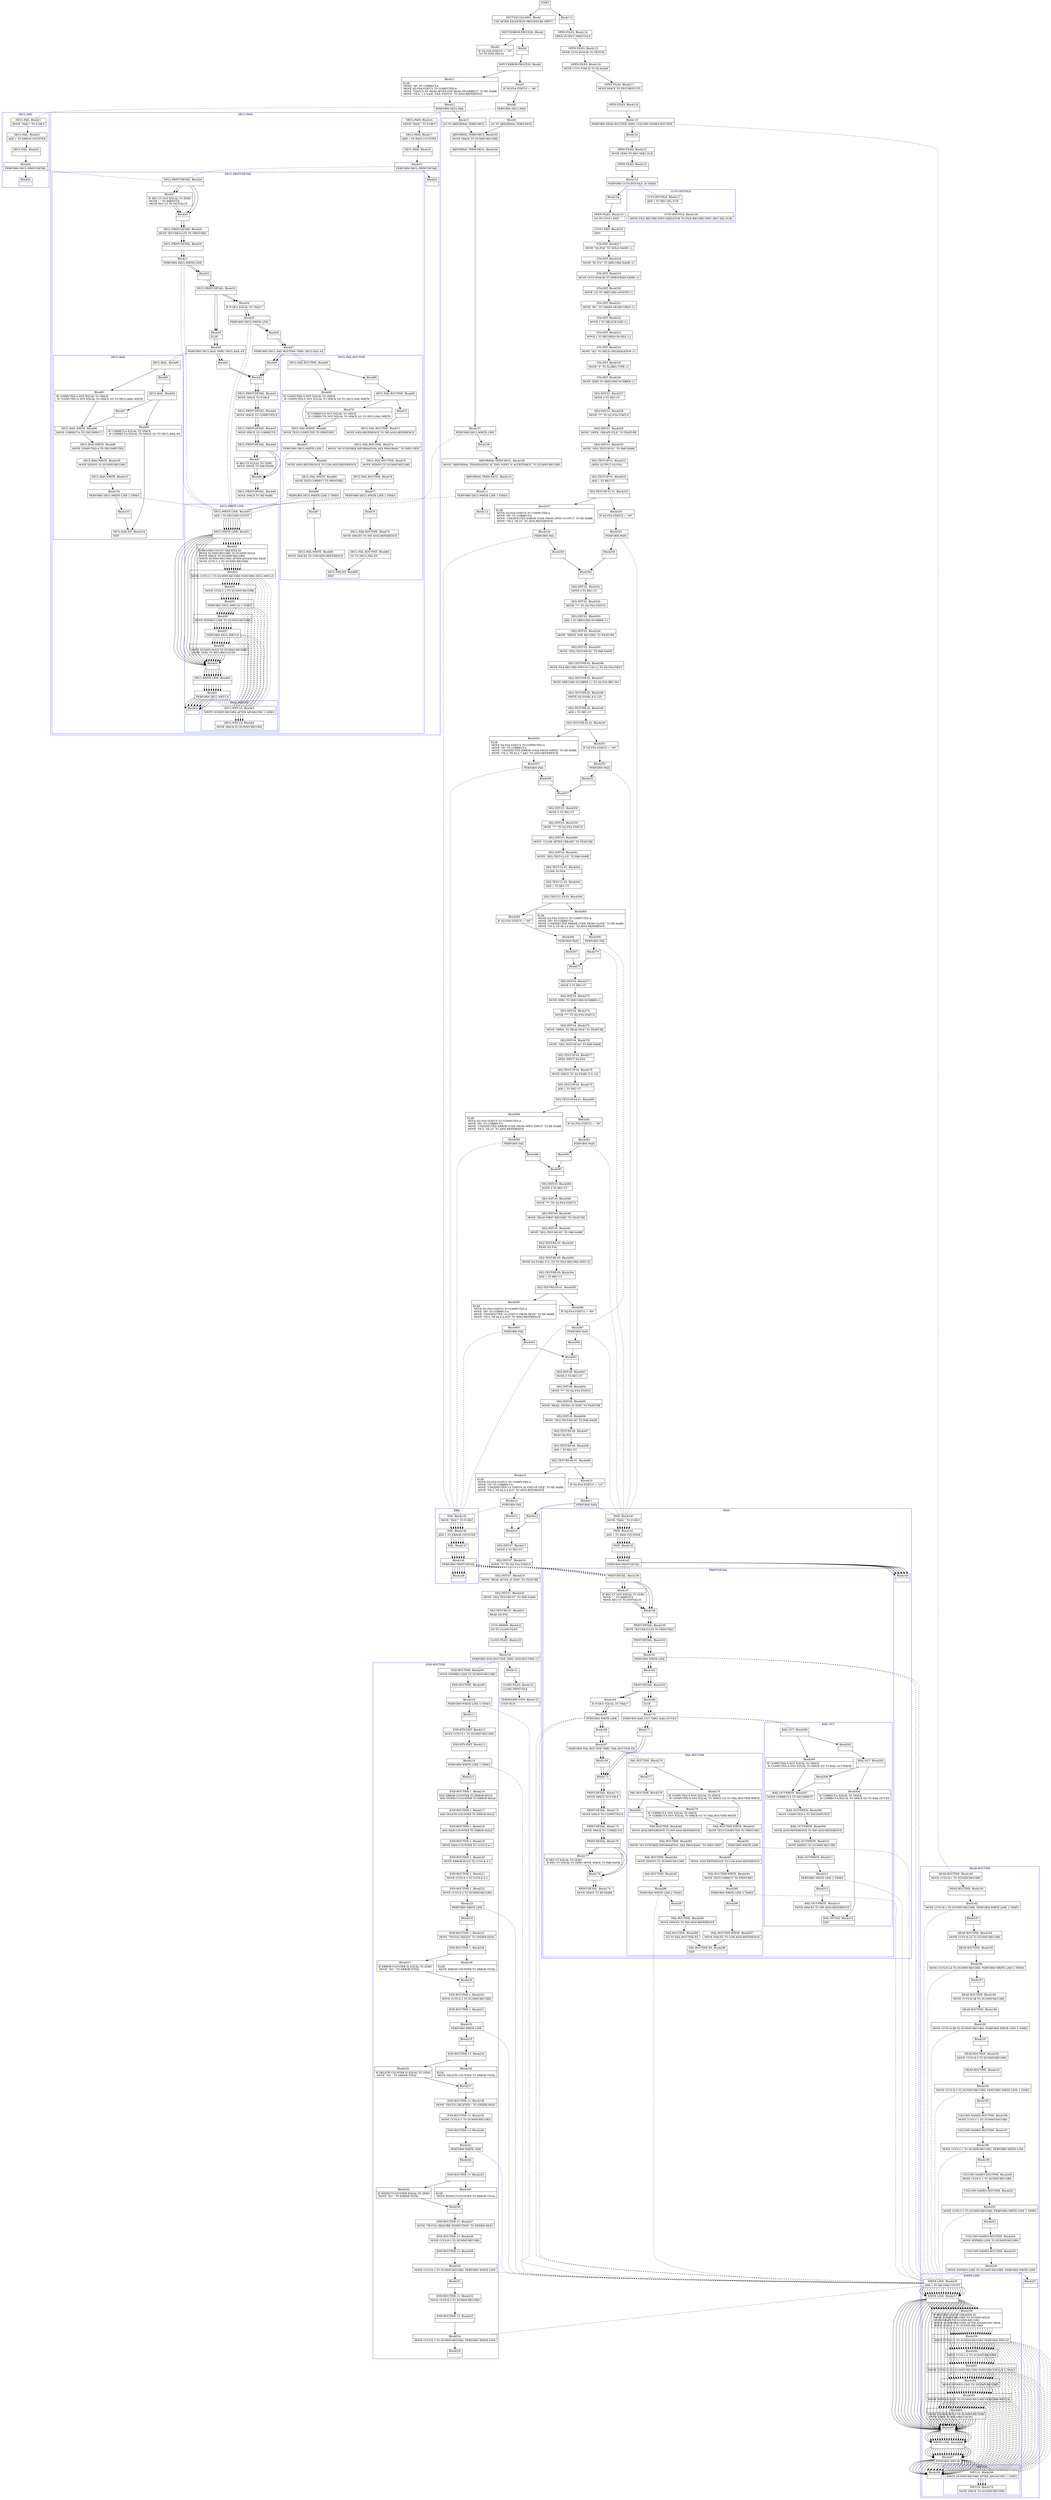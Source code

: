 digraph Cfg {
compound=true;
node [
shape = "record"
]

edge [
arrowtail = "empty"
]
Block0 [
label = "{START|}"
]
Block1 [
label = "{SECT-SQ122A-0002. Block1|    USE AFTER EXCEPTION PROCEDURE INPUT. \l}"
]
Block2 [
label = "{INPUT-ERROR-PROCESS. Block2|}"
]
Block3 [
label = "{Block3|    IF SQ-FS4-STATUS = \"10\"\l            GO TO END-DECLS\l}"
]
Block5 [
label = "{Block5|}"
]
Block6 [
label = "{INPUT-ERROR-PROCESS. Block6|}"
]
Block7 [
label = "{Block7|    IF SQ-FS4-STATUS = \"46\"\l}"
]
Block8 [
label = "{Block8|            PERFORM DECL-PASS\l}"
]
subgraph cluster_1{
color = blue;
label = "DECL-PASS";
Block16 [
label = "{DECL-PASS. Block16|    MOVE   \"PASS \" TO P-OR-F\l}"
]
Block17 [
label = "{DECL-PASS. Block17|    ADD     1 TO PASS-COUNTER\l}"
]
Block18 [
label = "{DECL-PASS. Block18|}"
]
Block19 [
label = "{Block19|    PERFORM DECL-PRINT-DETAIL\l}"
]
subgraph cluster_3{
color = blue;
label = "DECL-PRINT-DETAIL";
Block26 [
label = "{DECL-PRINT-DETAIL. Block26|}"
]
Block27 [
label = "{Block27|    IF REC-CT NOT EQUAL TO ZERO\l            MOVE \".\" TO PARDOT-X\l            MOVE REC-CT TO DOTVALUE\l}"
]
Block28 [
label = "{Block28|}"
]
Block29 [
label = "{DECL-PRINT-DETAIL. Block29|    MOVE    TEST-RESULTS TO PRINT-REC\l}"
]
Block30 [
label = "{DECL-PRINT-DETAIL. Block30|}"
]
Block31 [
label = "{Block31|    PERFORM DECL-WRITE-LINE\l}"
]
subgraph cluster_5{
color = blue;
label = "DECL-WRITE-LINE";
Block50 [
label = "{DECL-WRITE-LINE. Block50|    ADD     1 TO RECORD-COUNT\l}"
]
Block51 [
label = "{DECL-WRITE-LINE. Block51|}"
]
Block52 [
label = "{Block52|    IF RECORD-COUNT GREATER 50\l        MOVE    DUMMY-RECORD TO DUMMY-HOLD\l        MOVE    SPACE TO DUMMY-RECORD\l        WRITE   DUMMY-RECORD AFTER ADVANCING PAGE\l        MOVE    CCVS-C-1 TO DUMMY-RECORD\l}"
]
Block53 [
label = "{Block53|        MOVE    CCVS-C-1 TO DUMMY-RECORD PERFORM DECL-WRT-LN\l}"
]
subgraph cluster_9{
color = blue;
label = "DECL-WRT-LN";
Block63 [
label = "{DECL-WRT-LN. Block63|    WRITE   DUMMY-RECORD AFTER ADVANCING 1 LINES\l}"
]
Block64 [
label = "{DECL-WRT-LN. Block64|    MOVE    SPACE TO DUMMY-RECORD\l}"
]
Block63 -> Block64

}
Block53 -> Block63 [style=dashed, arrowhead=none]

Block54 [
label = "{Block54|        MOVE    CCVS-C-2 TO DUMMY-RECORD\l}"
]
Block55 [
label = "{Block55|        PERFORM DECL-WRT-LN 2 TIMES\l}"
]
subgraph cluster_10{
color = blue;
label = "DECL-WRT-LN";
Block63 [
label = "{DECL-WRT-LN. Block63|    WRITE   DUMMY-RECORD AFTER ADVANCING 1 LINES\l}"
]
Block64 [
label = "{DECL-WRT-LN. Block64|    MOVE    SPACE TO DUMMY-RECORD\l}"
]
Block63 -> Block64

}
Block55 -> Block63 [style=dashed, arrowhead=none]

Block56 [
label = "{Block56|        MOVE    HYPHEN-LINE TO DUMMY-RECORD\l}"
]
Block57 [
label = "{Block57|        PERFORM DECL-WRT-LN\l}"
]
subgraph cluster_11{
color = blue;
label = "DECL-WRT-LN";
Block63 [
label = "{DECL-WRT-LN. Block63|    WRITE   DUMMY-RECORD AFTER ADVANCING 1 LINES\l}"
]
Block64 [
label = "{DECL-WRT-LN. Block64|    MOVE    SPACE TO DUMMY-RECORD\l}"
]
Block63 -> Block64

}
Block57 -> Block63 [style=dashed, arrowhead=none]

Block58 [
label = "{Block58|        MOVE    DUMMY-HOLD TO DUMMY-RECORD\l        MOVE    ZERO TO RECORD-COUNT\l}"
]
Block59 [
label = "{Block59|}"
]
Block60 [
label = "{DECL-WRITE-LINE. Block60|}"
]
Block61 [
label = "{Block61|    PERFORM DECL-WRT-LN\l}"
]
subgraph cluster_12{
color = blue;
label = "DECL-WRT-LN";
Block63 [
label = "{DECL-WRT-LN. Block63|    WRITE   DUMMY-RECORD AFTER ADVANCING 1 LINES\l}"
]
Block64 [
label = "{DECL-WRT-LN. Block64|    MOVE    SPACE TO DUMMY-RECORD\l}"
]
Block63 -> Block64

}
Block61 -> Block63 [style=dashed, arrowhead=none]

Block62 [
label = "{Block62|}"
]
Block50 -> Block51
Block51 -> Block52
Block51 -> Block59
Block52 -> Block53
Block53 -> Block54
Block54 -> Block55
Block55 -> Block56
Block56 -> Block57
Block57 -> Block58
Block58 -> Block59
Block59 -> Block60
Block60 -> Block61
Block61 -> Block62

}
Block31 -> Block50 [style=dashed, arrowhead=none]

Block32 [
label = "{Block32|}"
]
Block33 [
label = "{DECL-PRINT-DETAIL. Block33|}"
]
Block34 [
label = "{Block34|    IF P-OR-F EQUAL TO \"FAIL*\"\l}"
]
Block35 [
label = "{Block35|        PERFORM DECL-WRITE-LINE\l}"
]
subgraph cluster_6{
color = blue;
label = "DECL-WRITE-LINE";
Block50 [
label = "{DECL-WRITE-LINE. Block50|    ADD     1 TO RECORD-COUNT\l}"
]
Block51 [
label = "{DECL-WRITE-LINE. Block51|}"
]
Block52 [
label = "{Block52|    IF RECORD-COUNT GREATER 50\l        MOVE    DUMMY-RECORD TO DUMMY-HOLD\l        MOVE    SPACE TO DUMMY-RECORD\l        WRITE   DUMMY-RECORD AFTER ADVANCING PAGE\l        MOVE    CCVS-C-1 TO DUMMY-RECORD\l}"
]
Block53 [
label = "{Block53|        MOVE    CCVS-C-1 TO DUMMY-RECORD PERFORM DECL-WRT-LN\l}"
]
Block53 -> Block63 [style=dashed, arrowhead=none]

Block54 [
label = "{Block54|        MOVE    CCVS-C-2 TO DUMMY-RECORD\l}"
]
Block55 [
label = "{Block55|        PERFORM DECL-WRT-LN 2 TIMES\l}"
]
Block55 -> Block63 [style=dashed, arrowhead=none]

Block56 [
label = "{Block56|        MOVE    HYPHEN-LINE TO DUMMY-RECORD\l}"
]
Block57 [
label = "{Block57|        PERFORM DECL-WRT-LN\l}"
]
Block57 -> Block63 [style=dashed, arrowhead=none]

Block58 [
label = "{Block58|        MOVE    DUMMY-HOLD TO DUMMY-RECORD\l        MOVE    ZERO TO RECORD-COUNT\l}"
]
Block59 [
label = "{Block59|}"
]
Block60 [
label = "{DECL-WRITE-LINE. Block60|}"
]
Block61 [
label = "{Block61|    PERFORM DECL-WRT-LN\l}"
]
Block61 -> Block63 [style=dashed, arrowhead=none]

Block62 [
label = "{Block62|}"
]
Block50 -> Block51
Block51 -> Block52
Block51 -> Block59
Block52 -> Block53
Block53 -> Block54
Block54 -> Block55
Block55 -> Block56
Block56 -> Block57
Block57 -> Block58
Block58 -> Block59
Block59 -> Block60
Block60 -> Block61
Block61 -> Block62

}
Block35 -> Block50 [style=dashed, arrowhead=none]

Block36 [
label = "{Block36|}"
]
Block37 [
label = "{Block37|        PERFORM DECL-FAIL-ROUTINE THRU DECL-FAIL-EX\l}"
]
subgraph cluster_7{
color = blue;
label = "DECL-FAIL-ROUTINE";
Block65 [
label = "{DECL-FAIL-ROUTINE. Block65|}"
]
Block66 [
label = "{Block66|    IF COMPUTED-X NOT EQUAL TO SPACE\l    IF COMPUTED-X NOT EQUAL TO SPACE GO TO DECL-FAIL-WRITE\l}"
]
Block82 [
label = "{DECL-FAIL-WRITE. Block82|    MOVE    TEST-COMPUTED TO PRINT-REC\l}"
]
Block83 [
label = "{Block83|    PERFORM DECL-WRITE-LINE\l}"
]
subgraph cluster_14{
color = blue;
label = "DECL-WRITE-LINE";
Block50 [
label = "{DECL-WRITE-LINE. Block50|    ADD     1 TO RECORD-COUNT\l}"
]
Block51 [
label = "{DECL-WRITE-LINE. Block51|}"
]
Block52 [
label = "{Block52|    IF RECORD-COUNT GREATER 50\l        MOVE    DUMMY-RECORD TO DUMMY-HOLD\l        MOVE    SPACE TO DUMMY-RECORD\l        WRITE   DUMMY-RECORD AFTER ADVANCING PAGE\l        MOVE    CCVS-C-1 TO DUMMY-RECORD\l}"
]
Block53 [
label = "{Block53|        MOVE    CCVS-C-1 TO DUMMY-RECORD PERFORM DECL-WRT-LN\l}"
]
Block53 -> Block63 [style=dashed, arrowhead=none]

Block54 [
label = "{Block54|        MOVE    CCVS-C-2 TO DUMMY-RECORD\l}"
]
Block55 [
label = "{Block55|        PERFORM DECL-WRT-LN 2 TIMES\l}"
]
Block55 -> Block63 [style=dashed, arrowhead=none]

Block56 [
label = "{Block56|        MOVE    HYPHEN-LINE TO DUMMY-RECORD\l}"
]
Block57 [
label = "{Block57|        PERFORM DECL-WRT-LN\l}"
]
Block57 -> Block63 [style=dashed, arrowhead=none]

Block58 [
label = "{Block58|        MOVE    DUMMY-HOLD TO DUMMY-RECORD\l        MOVE    ZERO TO RECORD-COUNT\l}"
]
Block59 [
label = "{Block59|}"
]
Block60 [
label = "{DECL-WRITE-LINE. Block60|}"
]
Block61 [
label = "{Block61|    PERFORM DECL-WRT-LN\l}"
]
Block61 -> Block63 [style=dashed, arrowhead=none]

Block62 [
label = "{Block62|}"
]
Block50 -> Block51
Block51 -> Block52
Block51 -> Block59
Block52 -> Block53
Block53 -> Block54
Block54 -> Block55
Block55 -> Block56
Block56 -> Block57
Block57 -> Block58
Block58 -> Block59
Block59 -> Block60
Block60 -> Block61
Block61 -> Block62

}
Block83 -> Block50 [style=dashed, arrowhead=none]

Block84 [
label = "{Block84|    MOVE    ANSI-REFERENCE TO COR-ANSI-REFERENCE\l}"
]
Block85 [
label = "{DECL-FAIL-WRITE. Block85|    MOVE    TEST-CORRECT TO PRINT-REC\l}"
]
Block86 [
label = "{Block86|    PERFORM DECL-WRITE-LINE 2 TIMES\l}"
]
subgraph cluster_15{
color = blue;
label = "DECL-WRITE-LINE";
Block50 [
label = "{DECL-WRITE-LINE. Block50|    ADD     1 TO RECORD-COUNT\l}"
]
Block51 [
label = "{DECL-WRITE-LINE. Block51|}"
]
Block52 [
label = "{Block52|    IF RECORD-COUNT GREATER 50\l        MOVE    DUMMY-RECORD TO DUMMY-HOLD\l        MOVE    SPACE TO DUMMY-RECORD\l        WRITE   DUMMY-RECORD AFTER ADVANCING PAGE\l        MOVE    CCVS-C-1 TO DUMMY-RECORD\l}"
]
Block53 [
label = "{Block53|        MOVE    CCVS-C-1 TO DUMMY-RECORD PERFORM DECL-WRT-LN\l}"
]
Block53 -> Block63 [style=dashed, arrowhead=none]

Block54 [
label = "{Block54|        MOVE    CCVS-C-2 TO DUMMY-RECORD\l}"
]
Block55 [
label = "{Block55|        PERFORM DECL-WRT-LN 2 TIMES\l}"
]
Block55 -> Block63 [style=dashed, arrowhead=none]

Block56 [
label = "{Block56|        MOVE    HYPHEN-LINE TO DUMMY-RECORD\l}"
]
Block57 [
label = "{Block57|        PERFORM DECL-WRT-LN\l}"
]
Block57 -> Block63 [style=dashed, arrowhead=none]

Block58 [
label = "{Block58|        MOVE    DUMMY-HOLD TO DUMMY-RECORD\l        MOVE    ZERO TO RECORD-COUNT\l}"
]
Block59 [
label = "{Block59|}"
]
Block60 [
label = "{DECL-WRITE-LINE. Block60|}"
]
Block61 [
label = "{Block61|    PERFORM DECL-WRT-LN\l}"
]
Block61 -> Block63 [style=dashed, arrowhead=none]

Block62 [
label = "{Block62|}"
]
Block50 -> Block51
Block51 -> Block52
Block51 -> Block59
Block52 -> Block53
Block53 -> Block54
Block54 -> Block55
Block55 -> Block56
Block56 -> Block57
Block57 -> Block58
Block58 -> Block59
Block59 -> Block60
Block60 -> Block61
Block61 -> Block62

}
Block86 -> Block50 [style=dashed, arrowhead=none]

Block87 [
label = "{Block87|}"
]
Block88 [
label = "{DECL-FAIL-WRITE. Block88|    MOVE    SPACES TO COR-ANSI-REFERENCE\l}"
]
Block89 [
label = "{DECL-FAIL-EX. Block89|    EXIT\l}"
]
Block68 [
label = "{Block68|}"
]
Block69 [
label = "{DECL-FAIL-ROUTINE. Block69|}"
]
Block70 [
label = "{Block70|    IF CORRECT-X NOT EQUAL TO SPACE\l    IF CORRECT-X NOT EQUAL TO SPACE GO TO DECL-FAIL-WRITE\l}"
]
Block72 [
label = "{Block72|}"
]
Block73 [
label = "{DECL-FAIL-ROUTINE. Block73|    MOVE    ANSI-REFERENCE TO INF-ANSI-REFERENCE\l}"
]
Block74 [
label = "{DECL-FAIL-ROUTINE. Block74|    MOVE   \"NO FURTHER INFORMATION, SEE PROGRAM.\" TO INFO-TEXT\l}"
]
Block75 [
label = "{DECL-FAIL-ROUTINE. Block75|    MOVE    XXINFO TO DUMMY-RECORD\l}"
]
Block76 [
label = "{DECL-FAIL-ROUTINE. Block76|}"
]
Block77 [
label = "{Block77|    PERFORM DECL-WRITE-LINE 2 TIMES\l}"
]
subgraph cluster_13{
color = blue;
label = "DECL-WRITE-LINE";
Block50 [
label = "{DECL-WRITE-LINE. Block50|    ADD     1 TO RECORD-COUNT\l}"
]
Block51 [
label = "{DECL-WRITE-LINE. Block51|}"
]
Block52 [
label = "{Block52|    IF RECORD-COUNT GREATER 50\l        MOVE    DUMMY-RECORD TO DUMMY-HOLD\l        MOVE    SPACE TO DUMMY-RECORD\l        WRITE   DUMMY-RECORD AFTER ADVANCING PAGE\l        MOVE    CCVS-C-1 TO DUMMY-RECORD\l}"
]
Block53 [
label = "{Block53|        MOVE    CCVS-C-1 TO DUMMY-RECORD PERFORM DECL-WRT-LN\l}"
]
Block53 -> Block63 [style=dashed, arrowhead=none]

Block54 [
label = "{Block54|        MOVE    CCVS-C-2 TO DUMMY-RECORD\l}"
]
Block55 [
label = "{Block55|        PERFORM DECL-WRT-LN 2 TIMES\l}"
]
Block55 -> Block63 [style=dashed, arrowhead=none]

Block56 [
label = "{Block56|        MOVE    HYPHEN-LINE TO DUMMY-RECORD\l}"
]
Block57 [
label = "{Block57|        PERFORM DECL-WRT-LN\l}"
]
Block57 -> Block63 [style=dashed, arrowhead=none]

Block58 [
label = "{Block58|        MOVE    DUMMY-HOLD TO DUMMY-RECORD\l        MOVE    ZERO TO RECORD-COUNT\l}"
]
Block59 [
label = "{Block59|}"
]
Block60 [
label = "{DECL-WRITE-LINE. Block60|}"
]
Block61 [
label = "{Block61|    PERFORM DECL-WRT-LN\l}"
]
Block61 -> Block63 [style=dashed, arrowhead=none]

Block62 [
label = "{Block62|}"
]
Block50 -> Block51
Block51 -> Block52
Block51 -> Block59
Block52 -> Block53
Block53 -> Block54
Block54 -> Block55
Block55 -> Block56
Block56 -> Block57
Block57 -> Block58
Block58 -> Block59
Block59 -> Block60
Block60 -> Block61
Block61 -> Block62

}
Block77 -> Block50 [style=dashed, arrowhead=none]

Block78 [
label = "{Block78|}"
]
Block79 [
label = "{DECL-FAIL-ROUTINE. Block79|    MOVE    SPACES TO INF-ANSI-REFERENCE\l}"
]
Block80 [
label = "{DECL-FAIL-ROUTINE. Block80|    GO TO   DECL-FAIL-EX\l}"
]
Block65 -> Block66
Block65 -> Block68
Block66 -> Block82
Block82 -> Block83
Block83 -> Block84
Block84 -> Block85
Block85 -> Block86
Block86 -> Block87
Block87 -> Block88
Block88 -> Block89
Block68 -> Block69
Block69 -> Block70
Block69 -> Block72
Block70 -> Block82
Block72 -> Block73
Block73 -> Block74
Block74 -> Block75
Block75 -> Block76
Block76 -> Block77
Block77 -> Block78
Block78 -> Block79
Block79 -> Block80
Block80 -> Block89

}
Block37 -> Block65 [style=dashed, arrowhead=none]

Block38 [
label = "{Block38|}"
]
Block42 [
label = "{Block42|}"
]
Block43 [
label = "{DECL-PRINT-DETAIL. Block43|    MOVE    SPACE TO P-OR-F\l}"
]
Block44 [
label = "{DECL-PRINT-DETAIL. Block44|    MOVE    SPACE TO COMPUTED-X\l}"
]
Block45 [
label = "{DECL-PRINT-DETAIL. Block45|    MOVE    SPACE TO CORRECT-X\l}"
]
Block46 [
label = "{DECL-PRINT-DETAIL. Block46|}"
]
Block47 [
label = "{Block47|    IF REC-CT EQUAL TO ZERO\l        MOVE    SPACE TO PAR-NAME\l}"
]
Block48 [
label = "{Block48|}"
]
Block49 [
label = "{DECL-PRINT-DETAIL. Block49|    MOVE    SPACE TO RE-MARK\l}"
]
Block39 [
label = "{Block39|    ELSE\l}"
]
Block40 [
label = "{Block40|        PERFORM DECL-BAIL THRU DECL-BAIL-EX\l}"
]
subgraph cluster_8{
color = blue;
label = "DECL-BAIL";
Block90 [
label = "{DECL-BAIL. Block90|}"
]
Block91 [
label = "{Block91|    IF COMPUTED-A NOT EQUAL TO SPACE\l    IF COMPUTED-A NOT EQUAL TO SPACE GO TO DECL-BAIL-WRITE\l}"
]
Block98 [
label = "{DECL-BAIL-WRITE. Block98|    MOVE    CORRECT-A TO XXCORRECT\l}"
]
Block99 [
label = "{DECL-BAIL-WRITE. Block99|    MOVE    COMPUTED-A TO XXCOMPUTED\l}"
]
Block100 [
label = "{DECL-BAIL-WRITE. Block100|    MOVE    XXINFO TO DUMMY-RECORD\l}"
]
Block101 [
label = "{DECL-BAIL-WRITE. Block101|}"
]
Block102 [
label = "{Block102|    PERFORM DECL-WRITE-LINE 2 TIMES\l}"
]
subgraph cluster_16{
color = blue;
label = "DECL-WRITE-LINE";
Block50 [
label = "{DECL-WRITE-LINE. Block50|    ADD     1 TO RECORD-COUNT\l}"
]
Block51 [
label = "{DECL-WRITE-LINE. Block51|}"
]
Block52 [
label = "{Block52|    IF RECORD-COUNT GREATER 50\l        MOVE    DUMMY-RECORD TO DUMMY-HOLD\l        MOVE    SPACE TO DUMMY-RECORD\l        WRITE   DUMMY-RECORD AFTER ADVANCING PAGE\l        MOVE    CCVS-C-1 TO DUMMY-RECORD\l}"
]
Block53 [
label = "{Block53|        MOVE    CCVS-C-1 TO DUMMY-RECORD PERFORM DECL-WRT-LN\l}"
]
Block53 -> Block63 [style=dashed, arrowhead=none]

Block54 [
label = "{Block54|        MOVE    CCVS-C-2 TO DUMMY-RECORD\l}"
]
Block55 [
label = "{Block55|        PERFORM DECL-WRT-LN 2 TIMES\l}"
]
Block55 -> Block63 [style=dashed, arrowhead=none]

Block56 [
label = "{Block56|        MOVE    HYPHEN-LINE TO DUMMY-RECORD\l}"
]
Block57 [
label = "{Block57|        PERFORM DECL-WRT-LN\l}"
]
Block57 -> Block63 [style=dashed, arrowhead=none]

Block58 [
label = "{Block58|        MOVE    DUMMY-HOLD TO DUMMY-RECORD\l        MOVE    ZERO TO RECORD-COUNT\l}"
]
Block59 [
label = "{Block59|}"
]
Block60 [
label = "{DECL-WRITE-LINE. Block60|}"
]
Block61 [
label = "{Block61|    PERFORM DECL-WRT-LN\l}"
]
Block61 -> Block63 [style=dashed, arrowhead=none]

Block62 [
label = "{Block62|}"
]
Block50 -> Block51
Block51 -> Block52
Block51 -> Block59
Block52 -> Block53
Block53 -> Block54
Block54 -> Block55
Block55 -> Block56
Block56 -> Block57
Block57 -> Block58
Block58 -> Block59
Block59 -> Block60
Block60 -> Block61
Block61 -> Block62

}
Block102 -> Block50 [style=dashed, arrowhead=none]

Block103 [
label = "{Block103|}"
]
Block104 [
label = "{DECL-BAIL-EX. Block104|    EXIT\l}"
]
Block93 [
label = "{Block93|}"
]
Block94 [
label = "{DECL-BAIL. Block94|}"
]
Block95 [
label = "{Block95|    IF CORRECT-A EQUAL TO SPACE\l    IF CORRECT-A EQUAL TO SPACE GO TO DECL-BAIL-EX\l}"
]
Block97 [
label = "{Block97|}"
]
Block90 -> Block91
Block90 -> Block93
Block91 -> Block98
Block98 -> Block99
Block99 -> Block100
Block100 -> Block101
Block101 -> Block102
Block102 -> Block103
Block103 -> Block104
Block93 -> Block94
Block94 -> Block95
Block94 -> Block97
Block95 -> Block104
Block97 -> Block98

}
Block40 -> Block90 [style=dashed, arrowhead=none]

Block41 [
label = "{Block41|}"
]
Block26 -> Block27
Block26 -> Block28
Block27 -> Block28
Block28 -> Block29
Block29 -> Block30
Block30 -> Block31
Block31 -> Block32
Block32 -> Block33
Block33 -> Block34
Block33 -> Block39
Block34 -> Block35
Block35 -> Block36
Block36 -> Block37
Block37 -> Block38
Block38 -> Block42
Block42 -> Block43
Block43 -> Block44
Block44 -> Block45
Block45 -> Block46
Block46 -> Block47
Block46 -> Block48
Block47 -> Block48
Block48 -> Block49
Block39 -> Block40
Block40 -> Block41
Block41 -> Block42

}
Block19 -> Block26 [style=dashed, arrowhead=none]

Block20 [
label = "{Block20|}"
]
Block16 -> Block17
Block17 -> Block18
Block18 -> Block19
Block19 -> Block20

}
Block8 -> Block16 [style=dashed, arrowhead=none]

Block9 [
label = "{Block9|            GO TO ABNORMAL-TERM-DECL\l}"
]
Block105 [
label = "{ABNORMAL-TERM-DECL. Block105|    MOVE SPACE TO DUMMY-RECORD\l}"
]
Block106 [
label = "{ABNORMAL-TERM-DECL. Block106|}"
]
Block107 [
label = "{Block107|    PERFORM DECL-WRITE-LINE\l}"
]
subgraph cluster_17{
color = blue;
label = "DECL-WRITE-LINE";
Block50 [
label = "{DECL-WRITE-LINE. Block50|    ADD     1 TO RECORD-COUNT\l}"
]
Block51 [
label = "{DECL-WRITE-LINE. Block51|}"
]
Block52 [
label = "{Block52|    IF RECORD-COUNT GREATER 50\l        MOVE    DUMMY-RECORD TO DUMMY-HOLD\l        MOVE    SPACE TO DUMMY-RECORD\l        WRITE   DUMMY-RECORD AFTER ADVANCING PAGE\l        MOVE    CCVS-C-1 TO DUMMY-RECORD\l}"
]
Block53 [
label = "{Block53|        MOVE    CCVS-C-1 TO DUMMY-RECORD PERFORM DECL-WRT-LN\l}"
]
Block53 -> Block63 [style=dashed, arrowhead=none]

Block54 [
label = "{Block54|        MOVE    CCVS-C-2 TO DUMMY-RECORD\l}"
]
Block55 [
label = "{Block55|        PERFORM DECL-WRT-LN 2 TIMES\l}"
]
Block55 -> Block63 [style=dashed, arrowhead=none]

Block56 [
label = "{Block56|        MOVE    HYPHEN-LINE TO DUMMY-RECORD\l}"
]
Block57 [
label = "{Block57|        PERFORM DECL-WRT-LN\l}"
]
Block57 -> Block63 [style=dashed, arrowhead=none]

Block58 [
label = "{Block58|        MOVE    DUMMY-HOLD TO DUMMY-RECORD\l        MOVE    ZERO TO RECORD-COUNT\l}"
]
Block59 [
label = "{Block59|}"
]
Block60 [
label = "{DECL-WRITE-LINE. Block60|}"
]
Block61 [
label = "{Block61|    PERFORM DECL-WRT-LN\l}"
]
Block61 -> Block63 [style=dashed, arrowhead=none]

Block62 [
label = "{Block62|}"
]
Block50 -> Block51
Block51 -> Block52
Block51 -> Block59
Block52 -> Block53
Block53 -> Block54
Block54 -> Block55
Block55 -> Block56
Block56 -> Block57
Block57 -> Block58
Block58 -> Block59
Block59 -> Block60
Block60 -> Block61
Block61 -> Block62

}
Block107 -> Block50 [style=dashed, arrowhead=none]

Block108 [
label = "{Block108|}"
]
Block109 [
label = "{ABNORMAL-TERM-DECL. Block109|    MOVE \"ABNORMAL TERMINATION AT THIS POINT IS ACCEPTABLE\"              TO DUMMY-RECORD\l}"
]
Block110 [
label = "{ABNORMAL-TERM-DECL. Block110|}"
]
Block111 [
label = "{Block111|    PERFORM DECL-WRITE-LINE 3 TIMES\l}"
]
subgraph cluster_18{
color = blue;
label = "DECL-WRITE-LINE";
Block50 [
label = "{DECL-WRITE-LINE. Block50|    ADD     1 TO RECORD-COUNT\l}"
]
Block51 [
label = "{DECL-WRITE-LINE. Block51|}"
]
Block52 [
label = "{Block52|    IF RECORD-COUNT GREATER 50\l        MOVE    DUMMY-RECORD TO DUMMY-HOLD\l        MOVE    SPACE TO DUMMY-RECORD\l        WRITE   DUMMY-RECORD AFTER ADVANCING PAGE\l        MOVE    CCVS-C-1 TO DUMMY-RECORD\l}"
]
Block53 [
label = "{Block53|        MOVE    CCVS-C-1 TO DUMMY-RECORD PERFORM DECL-WRT-LN\l}"
]
Block53 -> Block63 [style=dashed, arrowhead=none]

Block54 [
label = "{Block54|        MOVE    CCVS-C-2 TO DUMMY-RECORD\l}"
]
Block55 [
label = "{Block55|        PERFORM DECL-WRT-LN 2 TIMES\l}"
]
Block55 -> Block63 [style=dashed, arrowhead=none]

Block56 [
label = "{Block56|        MOVE    HYPHEN-LINE TO DUMMY-RECORD\l}"
]
Block57 [
label = "{Block57|        PERFORM DECL-WRT-LN\l}"
]
Block57 -> Block63 [style=dashed, arrowhead=none]

Block58 [
label = "{Block58|        MOVE    DUMMY-HOLD TO DUMMY-RECORD\l        MOVE    ZERO TO RECORD-COUNT\l}"
]
Block59 [
label = "{Block59|}"
]
Block60 [
label = "{DECL-WRITE-LINE. Block60|}"
]
Block61 [
label = "{Block61|    PERFORM DECL-WRT-LN\l}"
]
Block61 -> Block63 [style=dashed, arrowhead=none]

Block62 [
label = "{Block62|}"
]
Block50 -> Block51
Block51 -> Block52
Block51 -> Block59
Block52 -> Block53
Block53 -> Block54
Block54 -> Block55
Block55 -> Block56
Block56 -> Block57
Block57 -> Block58
Block58 -> Block59
Block59 -> Block60
Block60 -> Block61
Block61 -> Block62

}
Block111 -> Block50 [style=dashed, arrowhead=none]

Block112 [
label = "{Block112|}"
]
Block11 [
label = "{Block11|    ELSE\l            MOVE \"46\" TO CORRECT-A\l            MOVE SQ-FS4-STATUS TO COMPUTED-A\l            MOVE \"STATUS OF READ AFTER EOF READ INCORRECT\"                      TO RE-MARK\l            MOVE \"VII-4, 1.3.5(4)E, FILE STATUS\"                      TO ANSI-REFERENCE\l}"
]
Block12 [
label = "{Block12|            PERFORM DECL-FAIL\l}"
]
subgraph cluster_2{
color = blue;
label = "DECL-FAIL";
Block21 [
label = "{DECL-FAIL. Block21|    MOVE   \"FAIL*\" TO P-OR-F\l}"
]
Block22 [
label = "{DECL-FAIL. Block22|    ADD     1 TO ERROR-COUNTER\l}"
]
Block23 [
label = "{DECL-FAIL. Block23|}"
]
Block24 [
label = "{Block24|    PERFORM DECL-PRINT-DETAIL\l}"
]
subgraph cluster_4{
color = blue;
label = "DECL-PRINT-DETAIL";
Block26 [
label = "{DECL-PRINT-DETAIL. Block26|}"
]
Block27 [
label = "{Block27|    IF REC-CT NOT EQUAL TO ZERO\l            MOVE \".\" TO PARDOT-X\l            MOVE REC-CT TO DOTVALUE\l}"
]
Block28 [
label = "{Block28|}"
]
Block29 [
label = "{DECL-PRINT-DETAIL. Block29|    MOVE    TEST-RESULTS TO PRINT-REC\l}"
]
Block30 [
label = "{DECL-PRINT-DETAIL. Block30|}"
]
Block31 [
label = "{Block31|    PERFORM DECL-WRITE-LINE\l}"
]
Block31 -> Block50 [style=dashed, arrowhead=none]

Block32 [
label = "{Block32|}"
]
Block33 [
label = "{DECL-PRINT-DETAIL. Block33|}"
]
Block34 [
label = "{Block34|    IF P-OR-F EQUAL TO \"FAIL*\"\l}"
]
Block35 [
label = "{Block35|        PERFORM DECL-WRITE-LINE\l}"
]
Block35 -> Block50 [style=dashed, arrowhead=none]

Block36 [
label = "{Block36|}"
]
Block37 [
label = "{Block37|        PERFORM DECL-FAIL-ROUTINE THRU DECL-FAIL-EX\l}"
]
Block37 -> Block65 [style=dashed, arrowhead=none]

Block38 [
label = "{Block38|}"
]
Block42 [
label = "{Block42|}"
]
Block43 [
label = "{DECL-PRINT-DETAIL. Block43|    MOVE    SPACE TO P-OR-F\l}"
]
Block44 [
label = "{DECL-PRINT-DETAIL. Block44|    MOVE    SPACE TO COMPUTED-X\l}"
]
Block45 [
label = "{DECL-PRINT-DETAIL. Block45|    MOVE    SPACE TO CORRECT-X\l}"
]
Block46 [
label = "{DECL-PRINT-DETAIL. Block46|}"
]
Block47 [
label = "{Block47|    IF REC-CT EQUAL TO ZERO\l        MOVE    SPACE TO PAR-NAME\l}"
]
Block48 [
label = "{Block48|}"
]
Block49 [
label = "{DECL-PRINT-DETAIL. Block49|    MOVE    SPACE TO RE-MARK\l}"
]
Block39 [
label = "{Block39|    ELSE\l}"
]
Block40 [
label = "{Block40|        PERFORM DECL-BAIL THRU DECL-BAIL-EX\l}"
]
Block40 -> Block90 [style=dashed, arrowhead=none]

Block41 [
label = "{Block41|}"
]
Block26 -> Block27
Block26 -> Block28
Block27 -> Block28
Block28 -> Block29
Block29 -> Block30
Block30 -> Block31
Block31 -> Block32
Block32 -> Block33
Block33 -> Block34
Block33 -> Block39
Block34 -> Block35
Block35 -> Block36
Block36 -> Block37
Block37 -> Block38
Block38 -> Block42
Block42 -> Block43
Block43 -> Block44
Block44 -> Block45
Block45 -> Block46
Block46 -> Block47
Block46 -> Block48
Block47 -> Block48
Block48 -> Block49
Block39 -> Block40
Block40 -> Block41
Block41 -> Block42

}
Block24 -> Block26 [style=dashed, arrowhead=none]

Block25 [
label = "{Block25|}"
]
Block21 -> Block22
Block22 -> Block23
Block23 -> Block24
Block24 -> Block25

}
Block12 -> Block21 [style=dashed, arrowhead=none]

Block13 [
label = "{Block13|            GO TO ABNORMAL-TERM-DECL\l}"
]
Block113 [
label = "{Block113|}"
]
Block114 [
label = "{OPEN-FILES. Block114|    OPEN    OUTPUT PRINT-FILE\l}"
]
Block115 [
label = "{OPEN-FILES. Block115|    MOVE    CCVS-PGM-ID TO TEST-ID\l}"
]
Block116 [
label = "{OPEN-FILES. Block116|    MOVE    CCVS-PGM-ID TO ID-AGAIN\l}"
]
Block117 [
label = "{OPEN-FILES. Block117|    MOVE    SPACE TO TEST-RESULTS\l}"
]
Block118 [
label = "{OPEN-FILES. Block118|}"
]
Block119 [
label = "{Block119|    PERFORM HEAD-ROUTINE THRU COLUMN-NAMES-ROUTINE\l}"
]
subgraph cluster_19{
color = blue;
label = "HEAD-ROUTINE";
Block180 [
label = "{HEAD-ROUTINE. Block180|    MOVE CCVS-H-1  TO DUMMY-RECORD\l}"
]
Block181 [
label = "{HEAD-ROUTINE. Block181|}"
]
Block182 [
label = "{Block182|    MOVE CCVS-H-1  TO DUMMY-RECORD. PERFORM WRITE-LINE 2 TIMES\l}"
]
subgraph cluster_30{
color = blue;
label = "WRITE-LINE";
Block256 [
label = "{WRITE-LINE. Block256|    ADD     1 TO RECORD-COUNT\l}"
]
Block257 [
label = "{WRITE-LINE. Block257|}"
]
Block258 [
label = "{Block258|    IF RECORD-COUNT GREATER 50\l        MOVE  DUMMY-RECORD TO DUMMY-HOLD\l        MOVE  SPACE TO DUMMY-RECORD\l        WRITE DUMMY-RECORD AFTER ADVANCING PAGE\l        MOVE  CCVS-C-1 TO DUMMY-RECORD\l}"
]
Block259 [
label = "{Block259|        MOVE  CCVS-C-1 TO DUMMY-RECORD PERFORM WRT-LN\l}"
]
subgraph cluster_44{
color = blue;
label = "WRT-LN";
Block269 [
label = "{WRT-LN. Block269|    WRITE   DUMMY-RECORD AFTER ADVANCING 1 LINES\l}"
]
Block270 [
label = "{WRT-LN. Block270|    MOVE    SPACE TO DUMMY-RECORD\l}"
]
Block269 -> Block270

}
Block259 -> Block269 [style=dashed, arrowhead=none]

Block260 [
label = "{Block260|        MOVE  CCVS-C-2 TO DUMMY-RECORD\l}"
]
Block261 [
label = "{Block261|        MOVE  CCVS-C-2 TO DUMMY-RECORD PERFORM WRT-LN 2 TIMES\l}"
]
subgraph cluster_45{
color = blue;
label = "WRT-LN";
Block269 [
label = "{WRT-LN. Block269|    WRITE   DUMMY-RECORD AFTER ADVANCING 1 LINES\l}"
]
Block270 [
label = "{WRT-LN. Block270|    MOVE    SPACE TO DUMMY-RECORD\l}"
]
Block269 -> Block270

}
Block261 -> Block269 [style=dashed, arrowhead=none]

Block262 [
label = "{Block262|        MOVE  HYPHEN-LINE TO DUMMY-RECORD\l}"
]
Block263 [
label = "{Block263|        MOVE  HYPHEN-LINE TO DUMMY-RECORD PERFORM WRT-LN\l}"
]
subgraph cluster_46{
color = blue;
label = "WRT-LN";
Block269 [
label = "{WRT-LN. Block269|    WRITE   DUMMY-RECORD AFTER ADVANCING 1 LINES\l}"
]
Block270 [
label = "{WRT-LN. Block270|    MOVE    SPACE TO DUMMY-RECORD\l}"
]
Block269 -> Block270

}
Block263 -> Block269 [style=dashed, arrowhead=none]

Block264 [
label = "{Block264|        MOVE  DUMMY-HOLD TO DUMMY-RECORD\l        MOVE  ZERO TO RECORD-COUNT\l}"
]
Block265 [
label = "{Block265|}"
]
Block266 [
label = "{WRITE-LINE. Block266|}"
]
Block267 [
label = "{Block267|    PERFORM WRT-LN\l}"
]
subgraph cluster_47{
color = blue;
label = "WRT-LN";
Block269 [
label = "{WRT-LN. Block269|    WRITE   DUMMY-RECORD AFTER ADVANCING 1 LINES\l}"
]
Block270 [
label = "{WRT-LN. Block270|    MOVE    SPACE TO DUMMY-RECORD\l}"
]
Block269 -> Block270

}
Block267 -> Block269 [style=dashed, arrowhead=none]

Block268 [
label = "{Block268|}"
]
Block256 -> Block257
Block257 -> Block258
Block257 -> Block265
Block258 -> Block259
Block259 -> Block260
Block260 -> Block261
Block261 -> Block262
Block262 -> Block263
Block263 -> Block264
Block264 -> Block265
Block265 -> Block266
Block266 -> Block267
Block267 -> Block268

}
Block182 -> Block256 [style=dashed, arrowhead=none]

Block183 [
label = "{Block183|}"
]
Block184 [
label = "{HEAD-ROUTINE. Block184|    MOVE CCVS-H-2A TO DUMMY-RECORD\l}"
]
Block185 [
label = "{HEAD-ROUTINE. Block185|}"
]
Block186 [
label = "{Block186|    MOVE CCVS-H-2A TO DUMMY-RECORD. PERFORM WRITE-LINE 2 TIMES\l}"
]
subgraph cluster_31{
color = blue;
label = "WRITE-LINE";
Block256 [
label = "{WRITE-LINE. Block256|    ADD     1 TO RECORD-COUNT\l}"
]
Block257 [
label = "{WRITE-LINE. Block257|}"
]
Block258 [
label = "{Block258|    IF RECORD-COUNT GREATER 50\l        MOVE  DUMMY-RECORD TO DUMMY-HOLD\l        MOVE  SPACE TO DUMMY-RECORD\l        WRITE DUMMY-RECORD AFTER ADVANCING PAGE\l        MOVE  CCVS-C-1 TO DUMMY-RECORD\l}"
]
Block259 [
label = "{Block259|        MOVE  CCVS-C-1 TO DUMMY-RECORD PERFORM WRT-LN\l}"
]
Block259 -> Block269 [style=dashed, arrowhead=none]

Block260 [
label = "{Block260|        MOVE  CCVS-C-2 TO DUMMY-RECORD\l}"
]
Block261 [
label = "{Block261|        MOVE  CCVS-C-2 TO DUMMY-RECORD PERFORM WRT-LN 2 TIMES\l}"
]
Block261 -> Block269 [style=dashed, arrowhead=none]

Block262 [
label = "{Block262|        MOVE  HYPHEN-LINE TO DUMMY-RECORD\l}"
]
Block263 [
label = "{Block263|        MOVE  HYPHEN-LINE TO DUMMY-RECORD PERFORM WRT-LN\l}"
]
Block263 -> Block269 [style=dashed, arrowhead=none]

Block264 [
label = "{Block264|        MOVE  DUMMY-HOLD TO DUMMY-RECORD\l        MOVE  ZERO TO RECORD-COUNT\l}"
]
Block265 [
label = "{Block265|}"
]
Block266 [
label = "{WRITE-LINE. Block266|}"
]
Block267 [
label = "{Block267|    PERFORM WRT-LN\l}"
]
Block267 -> Block269 [style=dashed, arrowhead=none]

Block268 [
label = "{Block268|}"
]
Block256 -> Block257
Block257 -> Block258
Block257 -> Block265
Block258 -> Block259
Block259 -> Block260
Block260 -> Block261
Block261 -> Block262
Block262 -> Block263
Block263 -> Block264
Block264 -> Block265
Block265 -> Block266
Block266 -> Block267
Block267 -> Block268

}
Block186 -> Block256 [style=dashed, arrowhead=none]

Block187 [
label = "{Block187|}"
]
Block188 [
label = "{HEAD-ROUTINE. Block188|    MOVE CCVS-H-2B TO DUMMY-RECORD\l}"
]
Block189 [
label = "{HEAD-ROUTINE. Block189|}"
]
Block190 [
label = "{Block190|    MOVE CCVS-H-2B TO DUMMY-RECORD. PERFORM WRITE-LINE 3 TIMES\l}"
]
subgraph cluster_32{
color = blue;
label = "WRITE-LINE";
Block256 [
label = "{WRITE-LINE. Block256|    ADD     1 TO RECORD-COUNT\l}"
]
Block257 [
label = "{WRITE-LINE. Block257|}"
]
Block258 [
label = "{Block258|    IF RECORD-COUNT GREATER 50\l        MOVE  DUMMY-RECORD TO DUMMY-HOLD\l        MOVE  SPACE TO DUMMY-RECORD\l        WRITE DUMMY-RECORD AFTER ADVANCING PAGE\l        MOVE  CCVS-C-1 TO DUMMY-RECORD\l}"
]
Block259 [
label = "{Block259|        MOVE  CCVS-C-1 TO DUMMY-RECORD PERFORM WRT-LN\l}"
]
Block259 -> Block269 [style=dashed, arrowhead=none]

Block260 [
label = "{Block260|        MOVE  CCVS-C-2 TO DUMMY-RECORD\l}"
]
Block261 [
label = "{Block261|        MOVE  CCVS-C-2 TO DUMMY-RECORD PERFORM WRT-LN 2 TIMES\l}"
]
Block261 -> Block269 [style=dashed, arrowhead=none]

Block262 [
label = "{Block262|        MOVE  HYPHEN-LINE TO DUMMY-RECORD\l}"
]
Block263 [
label = "{Block263|        MOVE  HYPHEN-LINE TO DUMMY-RECORD PERFORM WRT-LN\l}"
]
Block263 -> Block269 [style=dashed, arrowhead=none]

Block264 [
label = "{Block264|        MOVE  DUMMY-HOLD TO DUMMY-RECORD\l        MOVE  ZERO TO RECORD-COUNT\l}"
]
Block265 [
label = "{Block265|}"
]
Block266 [
label = "{WRITE-LINE. Block266|}"
]
Block267 [
label = "{Block267|    PERFORM WRT-LN\l}"
]
Block267 -> Block269 [style=dashed, arrowhead=none]

Block268 [
label = "{Block268|}"
]
Block256 -> Block257
Block257 -> Block258
Block257 -> Block265
Block258 -> Block259
Block259 -> Block260
Block260 -> Block261
Block261 -> Block262
Block262 -> Block263
Block263 -> Block264
Block264 -> Block265
Block265 -> Block266
Block266 -> Block267
Block267 -> Block268

}
Block190 -> Block256 [style=dashed, arrowhead=none]

Block191 [
label = "{Block191|}"
]
Block192 [
label = "{HEAD-ROUTINE. Block192|    MOVE CCVS-H-3  TO DUMMY-RECORD\l}"
]
Block193 [
label = "{HEAD-ROUTINE. Block193|}"
]
Block194 [
label = "{Block194|    MOVE CCVS-H-3  TO DUMMY-RECORD. PERFORM WRITE-LINE 3 TIMES\l}"
]
subgraph cluster_33{
color = blue;
label = "WRITE-LINE";
Block256 [
label = "{WRITE-LINE. Block256|    ADD     1 TO RECORD-COUNT\l}"
]
Block257 [
label = "{WRITE-LINE. Block257|}"
]
Block258 [
label = "{Block258|    IF RECORD-COUNT GREATER 50\l        MOVE  DUMMY-RECORD TO DUMMY-HOLD\l        MOVE  SPACE TO DUMMY-RECORD\l        WRITE DUMMY-RECORD AFTER ADVANCING PAGE\l        MOVE  CCVS-C-1 TO DUMMY-RECORD\l}"
]
Block259 [
label = "{Block259|        MOVE  CCVS-C-1 TO DUMMY-RECORD PERFORM WRT-LN\l}"
]
Block259 -> Block269 [style=dashed, arrowhead=none]

Block260 [
label = "{Block260|        MOVE  CCVS-C-2 TO DUMMY-RECORD\l}"
]
Block261 [
label = "{Block261|        MOVE  CCVS-C-2 TO DUMMY-RECORD PERFORM WRT-LN 2 TIMES\l}"
]
Block261 -> Block269 [style=dashed, arrowhead=none]

Block262 [
label = "{Block262|        MOVE  HYPHEN-LINE TO DUMMY-RECORD\l}"
]
Block263 [
label = "{Block263|        MOVE  HYPHEN-LINE TO DUMMY-RECORD PERFORM WRT-LN\l}"
]
Block263 -> Block269 [style=dashed, arrowhead=none]

Block264 [
label = "{Block264|        MOVE  DUMMY-HOLD TO DUMMY-RECORD\l        MOVE  ZERO TO RECORD-COUNT\l}"
]
Block265 [
label = "{Block265|}"
]
Block266 [
label = "{WRITE-LINE. Block266|}"
]
Block267 [
label = "{Block267|    PERFORM WRT-LN\l}"
]
Block267 -> Block269 [style=dashed, arrowhead=none]

Block268 [
label = "{Block268|}"
]
Block256 -> Block257
Block257 -> Block258
Block257 -> Block265
Block258 -> Block259
Block259 -> Block260
Block260 -> Block261
Block261 -> Block262
Block262 -> Block263
Block263 -> Block264
Block264 -> Block265
Block265 -> Block266
Block266 -> Block267
Block267 -> Block268

}
Block194 -> Block256 [style=dashed, arrowhead=none]

Block195 [
label = "{Block195|}"
]
Block196 [
label = "{COLUMN-NAMES-ROUTINE. Block196|    MOVE CCVS-C-1 TO DUMMY-RECORD\l}"
]
Block197 [
label = "{COLUMN-NAMES-ROUTINE. Block197|}"
]
Block198 [
label = "{Block198|    MOVE CCVS-C-1 TO DUMMY-RECORD. PERFORM WRITE-LINE\l}"
]
subgraph cluster_34{
color = blue;
label = "WRITE-LINE";
Block256 [
label = "{WRITE-LINE. Block256|    ADD     1 TO RECORD-COUNT\l}"
]
Block257 [
label = "{WRITE-LINE. Block257|}"
]
Block258 [
label = "{Block258|    IF RECORD-COUNT GREATER 50\l        MOVE  DUMMY-RECORD TO DUMMY-HOLD\l        MOVE  SPACE TO DUMMY-RECORD\l        WRITE DUMMY-RECORD AFTER ADVANCING PAGE\l        MOVE  CCVS-C-1 TO DUMMY-RECORD\l}"
]
Block259 [
label = "{Block259|        MOVE  CCVS-C-1 TO DUMMY-RECORD PERFORM WRT-LN\l}"
]
Block259 -> Block269 [style=dashed, arrowhead=none]

Block260 [
label = "{Block260|        MOVE  CCVS-C-2 TO DUMMY-RECORD\l}"
]
Block261 [
label = "{Block261|        MOVE  CCVS-C-2 TO DUMMY-RECORD PERFORM WRT-LN 2 TIMES\l}"
]
Block261 -> Block269 [style=dashed, arrowhead=none]

Block262 [
label = "{Block262|        MOVE  HYPHEN-LINE TO DUMMY-RECORD\l}"
]
Block263 [
label = "{Block263|        MOVE  HYPHEN-LINE TO DUMMY-RECORD PERFORM WRT-LN\l}"
]
Block263 -> Block269 [style=dashed, arrowhead=none]

Block264 [
label = "{Block264|        MOVE  DUMMY-HOLD TO DUMMY-RECORD\l        MOVE  ZERO TO RECORD-COUNT\l}"
]
Block265 [
label = "{Block265|}"
]
Block266 [
label = "{WRITE-LINE. Block266|}"
]
Block267 [
label = "{Block267|    PERFORM WRT-LN\l}"
]
Block267 -> Block269 [style=dashed, arrowhead=none]

Block268 [
label = "{Block268|}"
]
Block256 -> Block257
Block257 -> Block258
Block257 -> Block265
Block258 -> Block259
Block259 -> Block260
Block260 -> Block261
Block261 -> Block262
Block262 -> Block263
Block263 -> Block264
Block264 -> Block265
Block265 -> Block266
Block266 -> Block267
Block267 -> Block268

}
Block198 -> Block256 [style=dashed, arrowhead=none]

Block199 [
label = "{Block199|}"
]
Block200 [
label = "{COLUMN-NAMES-ROUTINE. Block200|    MOVE CCVS-C-2 TO DUMMY-RECORD\l}"
]
Block201 [
label = "{COLUMN-NAMES-ROUTINE. Block201|}"
]
Block202 [
label = "{Block202|    MOVE CCVS-C-2 TO DUMMY-RECORD. PERFORM WRITE-LINE 2 TIMES\l}"
]
subgraph cluster_35{
color = blue;
label = "WRITE-LINE";
Block256 [
label = "{WRITE-LINE. Block256|    ADD     1 TO RECORD-COUNT\l}"
]
Block257 [
label = "{WRITE-LINE. Block257|}"
]
Block258 [
label = "{Block258|    IF RECORD-COUNT GREATER 50\l        MOVE  DUMMY-RECORD TO DUMMY-HOLD\l        MOVE  SPACE TO DUMMY-RECORD\l        WRITE DUMMY-RECORD AFTER ADVANCING PAGE\l        MOVE  CCVS-C-1 TO DUMMY-RECORD\l}"
]
Block259 [
label = "{Block259|        MOVE  CCVS-C-1 TO DUMMY-RECORD PERFORM WRT-LN\l}"
]
Block259 -> Block269 [style=dashed, arrowhead=none]

Block260 [
label = "{Block260|        MOVE  CCVS-C-2 TO DUMMY-RECORD\l}"
]
Block261 [
label = "{Block261|        MOVE  CCVS-C-2 TO DUMMY-RECORD PERFORM WRT-LN 2 TIMES\l}"
]
Block261 -> Block269 [style=dashed, arrowhead=none]

Block262 [
label = "{Block262|        MOVE  HYPHEN-LINE TO DUMMY-RECORD\l}"
]
Block263 [
label = "{Block263|        MOVE  HYPHEN-LINE TO DUMMY-RECORD PERFORM WRT-LN\l}"
]
Block263 -> Block269 [style=dashed, arrowhead=none]

Block264 [
label = "{Block264|        MOVE  DUMMY-HOLD TO DUMMY-RECORD\l        MOVE  ZERO TO RECORD-COUNT\l}"
]
Block265 [
label = "{Block265|}"
]
Block266 [
label = "{WRITE-LINE. Block266|}"
]
Block267 [
label = "{Block267|    PERFORM WRT-LN\l}"
]
Block267 -> Block269 [style=dashed, arrowhead=none]

Block268 [
label = "{Block268|}"
]
Block256 -> Block257
Block257 -> Block258
Block257 -> Block265
Block258 -> Block259
Block259 -> Block260
Block260 -> Block261
Block261 -> Block262
Block262 -> Block263
Block263 -> Block264
Block264 -> Block265
Block265 -> Block266
Block266 -> Block267
Block267 -> Block268

}
Block202 -> Block256 [style=dashed, arrowhead=none]

Block203 [
label = "{Block203|}"
]
Block204 [
label = "{COLUMN-NAMES-ROUTINE. Block204|    MOVE HYPHEN-LINE TO DUMMY-RECORD\l}"
]
Block205 [
label = "{COLUMN-NAMES-ROUTINE. Block205|}"
]
Block206 [
label = "{Block206|    MOVE HYPHEN-LINE TO DUMMY-RECORD. PERFORM WRITE-LINE\l}"
]
subgraph cluster_36{
color = blue;
label = "WRITE-LINE";
Block256 [
label = "{WRITE-LINE. Block256|    ADD     1 TO RECORD-COUNT\l}"
]
Block257 [
label = "{WRITE-LINE. Block257|}"
]
Block258 [
label = "{Block258|    IF RECORD-COUNT GREATER 50\l        MOVE  DUMMY-RECORD TO DUMMY-HOLD\l        MOVE  SPACE TO DUMMY-RECORD\l        WRITE DUMMY-RECORD AFTER ADVANCING PAGE\l        MOVE  CCVS-C-1 TO DUMMY-RECORD\l}"
]
Block259 [
label = "{Block259|        MOVE  CCVS-C-1 TO DUMMY-RECORD PERFORM WRT-LN\l}"
]
Block259 -> Block269 [style=dashed, arrowhead=none]

Block260 [
label = "{Block260|        MOVE  CCVS-C-2 TO DUMMY-RECORD\l}"
]
Block261 [
label = "{Block261|        MOVE  CCVS-C-2 TO DUMMY-RECORD PERFORM WRT-LN 2 TIMES\l}"
]
Block261 -> Block269 [style=dashed, arrowhead=none]

Block262 [
label = "{Block262|        MOVE  HYPHEN-LINE TO DUMMY-RECORD\l}"
]
Block263 [
label = "{Block263|        MOVE  HYPHEN-LINE TO DUMMY-RECORD PERFORM WRT-LN\l}"
]
Block263 -> Block269 [style=dashed, arrowhead=none]

Block264 [
label = "{Block264|        MOVE  DUMMY-HOLD TO DUMMY-RECORD\l        MOVE  ZERO TO RECORD-COUNT\l}"
]
Block265 [
label = "{Block265|}"
]
Block266 [
label = "{WRITE-LINE. Block266|}"
]
Block267 [
label = "{Block267|    PERFORM WRT-LN\l}"
]
Block267 -> Block269 [style=dashed, arrowhead=none]

Block268 [
label = "{Block268|}"
]
Block256 -> Block257
Block257 -> Block258
Block257 -> Block265
Block258 -> Block259
Block259 -> Block260
Block260 -> Block261
Block261 -> Block262
Block262 -> Block263
Block263 -> Block264
Block264 -> Block265
Block265 -> Block266
Block266 -> Block267
Block267 -> Block268

}
Block206 -> Block256 [style=dashed, arrowhead=none]

Block207 [
label = "{Block207|}"
]
Block180 -> Block181
Block181 -> Block182
Block182 -> Block183
Block183 -> Block184
Block184 -> Block185
Block185 -> Block186
Block186 -> Block187
Block187 -> Block188
Block188 -> Block189
Block189 -> Block190
Block190 -> Block191
Block191 -> Block192
Block192 -> Block193
Block193 -> Block194
Block194 -> Block195
Block195 -> Block196
Block196 -> Block197
Block197 -> Block198
Block198 -> Block199
Block199 -> Block200
Block200 -> Block201
Block201 -> Block202
Block202 -> Block203
Block203 -> Block204
Block204 -> Block205
Block205 -> Block206
Block206 -> Block207

}
Block119 -> Block180 [style=dashed, arrowhead=none]

Block120 [
label = "{Block120|}"
]
Block121 [
label = "{OPEN-FILES. Block121|    MOVE    ZERO TO REC-SKEL-SUB\l}"
]
Block122 [
label = "{OPEN-FILES. Block122|}"
]
Block123 [
label = "{Block123|    PERFORM CCVS-INIT-FILE 10 TIMES\l}"
]
subgraph cluster_20{
color = blue;
label = "CCVS-INIT-FILE";
Block127 [
label = "{CCVS-INIT-FILE. Block127|    ADD     1 TO REC-SKL-SUB\l}"
]
Block128 [
label = "{CCVS-INIT-FILE. Block128|    MOVE    FILE-RECORD-INFO-SKELETON TO                   FILE-RECORD-INFO (REC-SKL-SUB)\l}"
]
Block127 -> Block128

}
Block123 -> Block127 [style=dashed, arrowhead=none]

Block124 [
label = "{Block124|}"
]
Block125 [
label = "{OPEN-FILES. Block125|    GO TO CCVS1-EXIT\l}"
]
Block316 [
label = "{CCVS1-EXIT. Block316|    EXIT\l}"
]
Block317 [
label = "{STA-INIT. Block317|    MOVE   \"SQ-FS4\" TO XFILE-NAME (1)\l}"
]
Block318 [
label = "{STA-INIT. Block318|    MOVE   \"R1-F-G\" TO XRECORD-NAME (1)\l}"
]
Block319 [
label = "{STA-INIT. Block319|    MOVE    CCVS-PGM-ID TO XPROGRAM-NAME (1)\l}"
]
Block320 [
label = "{STA-INIT. Block320|    MOVE    125 TO XRECORD-LENGTH (1)\l}"
]
Block321 [
label = "{STA-INIT. Block321|    MOVE   \"RC\" TO CHARS-OR-RECORDS (1)\l}"
]
Block322 [
label = "{STA-INIT. Block322|    MOVE    2   TO XBLOCK-SIZE (1)\l}"
]
Block323 [
label = "{STA-INIT. Block323|    MOVE    1   TO RECORDS-IN-FILE (1)\l}"
]
Block324 [
label = "{STA-INIT. Block324|    MOVE   \"SQ\" TO XFILE-ORGANIZATION (1)\l}"
]
Block325 [
label = "{STA-INIT. Block325|    MOVE   \"S\"  TO XLABEL-TYPE (1)\l}"
]
Block326 [
label = "{STA-INIT. Block326|    MOVE    ZERO TO XRECORD-NUMBER (1)\l}"
]
Block327 [
label = "{SEQ-INIT-01. Block327|    MOVE    0 TO REC-CT\l}"
]
Block328 [
label = "{SEQ-INIT-01. Block328|    MOVE   \"**\" TO SQ-FS4-STATUS\l}"
]
Block329 [
label = "{SEQ-INIT-01. Block329|    MOVE   \"OPEN, CREATE FILE\"  TO FEATURE\l}"
]
Block330 [
label = "{SEQ-INIT-01. Block330|    MOVE   \"SEQ-TEST-OP-01\" TO PAR-NAME\l}"
]
Block331 [
label = "{SEQ-TEST-OP-01. Block331|    OPEN    OUTPUT SQ-FS4\l}"
]
Block332 [
label = "{SEQ-TEST-OP-01. Block332|    ADD    1 TO REC-CT\l}"
]
Block333 [
label = "{SEQ-TEST-OP-01-01. Block333|}"
]
Block334 [
label = "{Block334|    IF SQ-FS4-STATUS = \"00\"\l}"
]
Block335 [
label = "{Block335|        PERFORM PASS\l}"
]
subgraph cluster_53{
color = blue;
label = "PASS";
Block140 [
label = "{PASS. Block140|    MOVE   \"PASS \" TO P-OR-F\l}"
]
Block141 [
label = "{PASS. Block141|    ADD     1 TO PASS-COUNTER\l}"
]
Block142 [
label = "{PASS. Block142|}"
]
Block143 [
label = "{Block143|    PERFORM PRINT-DETAIL\l}"
]
subgraph cluster_23{
color = blue;
label = "PRINT-DETAIL";
Block156 [
label = "{PRINT-DETAIL. Block156|}"
]
Block157 [
label = "{Block157|    IF REC-CT NOT EQUAL TO ZERO\l        MOVE   \".\" TO PARDOT-X\l        MOVE    REC-CT TO DOTVALUE\l}"
]
Block158 [
label = "{Block158|}"
]
Block159 [
label = "{PRINT-DETAIL. Block159|    MOVE    TEST-RESULTS TO PRINT-REC\l}"
]
Block160 [
label = "{PRINT-DETAIL. Block160|}"
]
Block161 [
label = "{Block161|    PERFORM WRITE-LINE\l}"
]
subgraph cluster_26{
color = blue;
label = "WRITE-LINE";
Block256 [
label = "{WRITE-LINE. Block256|    ADD     1 TO RECORD-COUNT\l}"
]
Block257 [
label = "{WRITE-LINE. Block257|}"
]
Block258 [
label = "{Block258|    IF RECORD-COUNT GREATER 50\l        MOVE  DUMMY-RECORD TO DUMMY-HOLD\l        MOVE  SPACE TO DUMMY-RECORD\l        WRITE DUMMY-RECORD AFTER ADVANCING PAGE\l        MOVE  CCVS-C-1 TO DUMMY-RECORD\l}"
]
Block259 [
label = "{Block259|        MOVE  CCVS-C-1 TO DUMMY-RECORD PERFORM WRT-LN\l}"
]
Block259 -> Block269 [style=dashed, arrowhead=none]

Block260 [
label = "{Block260|        MOVE  CCVS-C-2 TO DUMMY-RECORD\l}"
]
Block261 [
label = "{Block261|        MOVE  CCVS-C-2 TO DUMMY-RECORD PERFORM WRT-LN 2 TIMES\l}"
]
Block261 -> Block269 [style=dashed, arrowhead=none]

Block262 [
label = "{Block262|        MOVE  HYPHEN-LINE TO DUMMY-RECORD\l}"
]
Block263 [
label = "{Block263|        MOVE  HYPHEN-LINE TO DUMMY-RECORD PERFORM WRT-LN\l}"
]
Block263 -> Block269 [style=dashed, arrowhead=none]

Block264 [
label = "{Block264|        MOVE  DUMMY-HOLD TO DUMMY-RECORD\l        MOVE  ZERO TO RECORD-COUNT\l}"
]
Block265 [
label = "{Block265|}"
]
Block266 [
label = "{WRITE-LINE. Block266|}"
]
Block267 [
label = "{Block267|    PERFORM WRT-LN\l}"
]
Block267 -> Block269 [style=dashed, arrowhead=none]

Block268 [
label = "{Block268|}"
]
Block256 -> Block257
Block257 -> Block258
Block257 -> Block265
Block258 -> Block259
Block259 -> Block260
Block260 -> Block261
Block261 -> Block262
Block262 -> Block263
Block263 -> Block264
Block264 -> Block265
Block265 -> Block266
Block266 -> Block267
Block267 -> Block268

}
Block161 -> Block256 [style=dashed, arrowhead=none]

Block162 [
label = "{Block162|}"
]
Block163 [
label = "{PRINT-DETAIL. Block163|}"
]
Block164 [
label = "{Block164|    IF P-OR-F EQUAL TO \"FAIL*\"\l}"
]
Block165 [
label = "{Block165|        PERFORM WRITE-LINE\l}"
]
subgraph cluster_27{
color = blue;
label = "WRITE-LINE";
Block256 [
label = "{WRITE-LINE. Block256|    ADD     1 TO RECORD-COUNT\l}"
]
Block257 [
label = "{WRITE-LINE. Block257|}"
]
Block258 [
label = "{Block258|    IF RECORD-COUNT GREATER 50\l        MOVE  DUMMY-RECORD TO DUMMY-HOLD\l        MOVE  SPACE TO DUMMY-RECORD\l        WRITE DUMMY-RECORD AFTER ADVANCING PAGE\l        MOVE  CCVS-C-1 TO DUMMY-RECORD\l}"
]
Block259 [
label = "{Block259|        MOVE  CCVS-C-1 TO DUMMY-RECORD PERFORM WRT-LN\l}"
]
Block259 -> Block269 [style=dashed, arrowhead=none]

Block260 [
label = "{Block260|        MOVE  CCVS-C-2 TO DUMMY-RECORD\l}"
]
Block261 [
label = "{Block261|        MOVE  CCVS-C-2 TO DUMMY-RECORD PERFORM WRT-LN 2 TIMES\l}"
]
Block261 -> Block269 [style=dashed, arrowhead=none]

Block262 [
label = "{Block262|        MOVE  HYPHEN-LINE TO DUMMY-RECORD\l}"
]
Block263 [
label = "{Block263|        MOVE  HYPHEN-LINE TO DUMMY-RECORD PERFORM WRT-LN\l}"
]
Block263 -> Block269 [style=dashed, arrowhead=none]

Block264 [
label = "{Block264|        MOVE  DUMMY-HOLD TO DUMMY-RECORD\l        MOVE  ZERO TO RECORD-COUNT\l}"
]
Block265 [
label = "{Block265|}"
]
Block266 [
label = "{WRITE-LINE. Block266|}"
]
Block267 [
label = "{Block267|    PERFORM WRT-LN\l}"
]
Block267 -> Block269 [style=dashed, arrowhead=none]

Block268 [
label = "{Block268|}"
]
Block256 -> Block257
Block257 -> Block258
Block257 -> Block265
Block258 -> Block259
Block259 -> Block260
Block260 -> Block261
Block261 -> Block262
Block262 -> Block263
Block263 -> Block264
Block264 -> Block265
Block265 -> Block266
Block266 -> Block267
Block267 -> Block268

}
Block165 -> Block256 [style=dashed, arrowhead=none]

Block166 [
label = "{Block166|}"
]
Block167 [
label = "{Block167|        PERFORM FAIL-ROUTINE THRU FAIL-ROUTINE-EX\l}"
]
subgraph cluster_28{
color = blue;
label = "FAIL-ROUTINE";
Block274 [
label = "{FAIL-ROUTINE. Block274|}"
]
Block275 [
label = "{Block275|    IF COMPUTED-X NOT EQUAL TO SPACE\l    IF COMPUTED-X NOT EQUAL TO SPACE GO TO FAIL-ROUTINE-WRITE\l}"
]
Block291 [
label = "{FAIL-ROUTINE-WRITE. Block291|    MOVE    TEST-COMPUTED  TO PRINT-REC\l}"
]
Block292 [
label = "{Block292|    PERFORM WRITE-LINE\l}"
]
subgraph cluster_50{
color = blue;
label = "WRITE-LINE";
Block256 [
label = "{WRITE-LINE. Block256|    ADD     1 TO RECORD-COUNT\l}"
]
Block257 [
label = "{WRITE-LINE. Block257|}"
]
Block258 [
label = "{Block258|    IF RECORD-COUNT GREATER 50\l        MOVE  DUMMY-RECORD TO DUMMY-HOLD\l        MOVE  SPACE TO DUMMY-RECORD\l        WRITE DUMMY-RECORD AFTER ADVANCING PAGE\l        MOVE  CCVS-C-1 TO DUMMY-RECORD\l}"
]
Block259 [
label = "{Block259|        MOVE  CCVS-C-1 TO DUMMY-RECORD PERFORM WRT-LN\l}"
]
Block259 -> Block269 [style=dashed, arrowhead=none]

Block260 [
label = "{Block260|        MOVE  CCVS-C-2 TO DUMMY-RECORD\l}"
]
Block261 [
label = "{Block261|        MOVE  CCVS-C-2 TO DUMMY-RECORD PERFORM WRT-LN 2 TIMES\l}"
]
Block261 -> Block269 [style=dashed, arrowhead=none]

Block262 [
label = "{Block262|        MOVE  HYPHEN-LINE TO DUMMY-RECORD\l}"
]
Block263 [
label = "{Block263|        MOVE  HYPHEN-LINE TO DUMMY-RECORD PERFORM WRT-LN\l}"
]
Block263 -> Block269 [style=dashed, arrowhead=none]

Block264 [
label = "{Block264|        MOVE  DUMMY-HOLD TO DUMMY-RECORD\l        MOVE  ZERO TO RECORD-COUNT\l}"
]
Block265 [
label = "{Block265|}"
]
Block266 [
label = "{WRITE-LINE. Block266|}"
]
Block267 [
label = "{Block267|    PERFORM WRT-LN\l}"
]
Block267 -> Block269 [style=dashed, arrowhead=none]

Block268 [
label = "{Block268|}"
]
Block256 -> Block257
Block257 -> Block258
Block257 -> Block265
Block258 -> Block259
Block259 -> Block260
Block260 -> Block261
Block261 -> Block262
Block262 -> Block263
Block263 -> Block264
Block264 -> Block265
Block265 -> Block266
Block266 -> Block267
Block267 -> Block268

}
Block292 -> Block256 [style=dashed, arrowhead=none]

Block293 [
label = "{Block293|    MOVE    ANSI-REFERENCE TO COR-ANSI-REFERENCE\l}"
]
Block294 [
label = "{FAIL-ROUTINE-WRITE. Block294|    MOVE    TEST-CORRECT   TO PRINT-REC\l}"
]
Block295 [
label = "{Block295|    PERFORM WRITE-LINE 2 TIMES\l}"
]
subgraph cluster_51{
color = blue;
label = "WRITE-LINE";
Block256 [
label = "{WRITE-LINE. Block256|    ADD     1 TO RECORD-COUNT\l}"
]
Block257 [
label = "{WRITE-LINE. Block257|}"
]
Block258 [
label = "{Block258|    IF RECORD-COUNT GREATER 50\l        MOVE  DUMMY-RECORD TO DUMMY-HOLD\l        MOVE  SPACE TO DUMMY-RECORD\l        WRITE DUMMY-RECORD AFTER ADVANCING PAGE\l        MOVE  CCVS-C-1 TO DUMMY-RECORD\l}"
]
Block259 [
label = "{Block259|        MOVE  CCVS-C-1 TO DUMMY-RECORD PERFORM WRT-LN\l}"
]
Block259 -> Block269 [style=dashed, arrowhead=none]

Block260 [
label = "{Block260|        MOVE  CCVS-C-2 TO DUMMY-RECORD\l}"
]
Block261 [
label = "{Block261|        MOVE  CCVS-C-2 TO DUMMY-RECORD PERFORM WRT-LN 2 TIMES\l}"
]
Block261 -> Block269 [style=dashed, arrowhead=none]

Block262 [
label = "{Block262|        MOVE  HYPHEN-LINE TO DUMMY-RECORD\l}"
]
Block263 [
label = "{Block263|        MOVE  HYPHEN-LINE TO DUMMY-RECORD PERFORM WRT-LN\l}"
]
Block263 -> Block269 [style=dashed, arrowhead=none]

Block264 [
label = "{Block264|        MOVE  DUMMY-HOLD TO DUMMY-RECORD\l        MOVE  ZERO TO RECORD-COUNT\l}"
]
Block265 [
label = "{Block265|}"
]
Block266 [
label = "{WRITE-LINE. Block266|}"
]
Block267 [
label = "{Block267|    PERFORM WRT-LN\l}"
]
Block267 -> Block269 [style=dashed, arrowhead=none]

Block268 [
label = "{Block268|}"
]
Block256 -> Block257
Block257 -> Block258
Block257 -> Block265
Block258 -> Block259
Block259 -> Block260
Block260 -> Block261
Block261 -> Block262
Block262 -> Block263
Block263 -> Block264
Block264 -> Block265
Block265 -> Block266
Block266 -> Block267
Block267 -> Block268

}
Block295 -> Block256 [style=dashed, arrowhead=none]

Block296 [
label = "{Block296|}"
]
Block297 [
label = "{FAIL-ROUTINE-WRITE. Block297|    MOVE    SPACES         TO COR-ANSI-REFERENCE\l}"
]
Block298 [
label = "{FAIL-ROUTINE-EX. Block298|    EXIT\l}"
]
Block277 [
label = "{Block277|}"
]
Block278 [
label = "{FAIL-ROUTINE. Block278|}"
]
Block279 [
label = "{Block279|    IF CORRECT-X NOT EQUAL TO SPACE\l    IF CORRECT-X NOT EQUAL TO SPACE GO TO FAIL-ROUTINE-WRITE\l}"
]
Block281 [
label = "{Block281|}"
]
Block282 [
label = "{FAIL-ROUTINE. Block282|    MOVE    ANSI-REFERENCE TO INF-ANSI-REFERENCE\l}"
]
Block283 [
label = "{FAIL-ROUTINE. Block283|    MOVE   \"NO FURTHER INFORMATION, SEE PROGRAM.\" TO INFO-TEXT\l}"
]
Block284 [
label = "{FAIL-ROUTINE. Block284|    MOVE    XXINFO TO DUMMY-RECORD\l}"
]
Block285 [
label = "{FAIL-ROUTINE. Block285|}"
]
Block286 [
label = "{Block286|    PERFORM WRITE-LINE 2 TIMES\l}"
]
subgraph cluster_49{
color = blue;
label = "WRITE-LINE";
Block256 [
label = "{WRITE-LINE. Block256|    ADD     1 TO RECORD-COUNT\l}"
]
Block257 [
label = "{WRITE-LINE. Block257|}"
]
Block258 [
label = "{Block258|    IF RECORD-COUNT GREATER 50\l        MOVE  DUMMY-RECORD TO DUMMY-HOLD\l        MOVE  SPACE TO DUMMY-RECORD\l        WRITE DUMMY-RECORD AFTER ADVANCING PAGE\l        MOVE  CCVS-C-1 TO DUMMY-RECORD\l}"
]
Block259 [
label = "{Block259|        MOVE  CCVS-C-1 TO DUMMY-RECORD PERFORM WRT-LN\l}"
]
Block259 -> Block269 [style=dashed, arrowhead=none]

Block260 [
label = "{Block260|        MOVE  CCVS-C-2 TO DUMMY-RECORD\l}"
]
Block261 [
label = "{Block261|        MOVE  CCVS-C-2 TO DUMMY-RECORD PERFORM WRT-LN 2 TIMES\l}"
]
Block261 -> Block269 [style=dashed, arrowhead=none]

Block262 [
label = "{Block262|        MOVE  HYPHEN-LINE TO DUMMY-RECORD\l}"
]
Block263 [
label = "{Block263|        MOVE  HYPHEN-LINE TO DUMMY-RECORD PERFORM WRT-LN\l}"
]
Block263 -> Block269 [style=dashed, arrowhead=none]

Block264 [
label = "{Block264|        MOVE  DUMMY-HOLD TO DUMMY-RECORD\l        MOVE  ZERO TO RECORD-COUNT\l}"
]
Block265 [
label = "{Block265|}"
]
Block266 [
label = "{WRITE-LINE. Block266|}"
]
Block267 [
label = "{Block267|    PERFORM WRT-LN\l}"
]
Block267 -> Block269 [style=dashed, arrowhead=none]

Block268 [
label = "{Block268|}"
]
Block256 -> Block257
Block257 -> Block258
Block257 -> Block265
Block258 -> Block259
Block259 -> Block260
Block260 -> Block261
Block261 -> Block262
Block262 -> Block263
Block263 -> Block264
Block264 -> Block265
Block265 -> Block266
Block266 -> Block267
Block267 -> Block268

}
Block286 -> Block256 [style=dashed, arrowhead=none]

Block287 [
label = "{Block287|}"
]
Block288 [
label = "{FAIL-ROUTINE. Block288|    MOVE    SPACES TO INF-ANSI-REFERENCE\l}"
]
Block289 [
label = "{FAIL-ROUTINE. Block289|    GO TO   FAIL-ROUTINE-EX\l}"
]
Block274 -> Block275
Block274 -> Block277
Block275 -> Block291
Block291 -> Block292
Block292 -> Block293
Block293 -> Block294
Block294 -> Block295
Block295 -> Block296
Block296 -> Block297
Block297 -> Block298
Block277 -> Block278
Block278 -> Block279
Block278 -> Block281
Block279 -> Block291
Block281 -> Block282
Block282 -> Block283
Block283 -> Block284
Block284 -> Block285
Block285 -> Block286
Block286 -> Block287
Block287 -> Block288
Block288 -> Block289
Block289 -> Block298

}
Block167 -> Block274 [style=dashed, arrowhead=none]

Block168 [
label = "{Block168|}"
]
Block172 [
label = "{Block172|}"
]
Block173 [
label = "{PRINT-DETAIL. Block173|    MOVE    SPACE TO P-OR-F\l}"
]
Block174 [
label = "{PRINT-DETAIL. Block174|    MOVE    SPACE TO COMPUTED-X\l}"
]
Block175 [
label = "{PRINT-DETAIL. Block175|    MOVE    SPACE TO CORRECT-X\l}"
]
Block176 [
label = "{PRINT-DETAIL. Block176|}"
]
Block177 [
label = "{Block177|    IF REC-CT EQUAL TO ZERO\l    IF REC-CT EQUAL TO ZERO  MOVE SPACE TO PAR-NAME\l}"
]
Block178 [
label = "{Block178|}"
]
Block179 [
label = "{PRINT-DETAIL. Block179|    MOVE    SPACE TO RE-MARK\l}"
]
Block169 [
label = "{Block169|    ELSE\l}"
]
Block170 [
label = "{Block170|        PERFORM BAIL-OUT THRU BAIL-OUT-EX\l}"
]
subgraph cluster_29{
color = blue;
label = "BAIL-OUT";
Block299 [
label = "{BAIL-OUT. Block299|}"
]
Block300 [
label = "{Block300|    IF COMPUTED-A NOT EQUAL TO SPACE\l    IF COMPUTED-A NOT EQUAL TO SPACE GO TO BAIL-OUT-WRITE\l}"
]
Block307 [
label = "{BAIL-OUT-WRITE. Block307|    MOVE    CORRECT-A      TO XXCORRECT\l}"
]
Block308 [
label = "{BAIL-OUT-WRITE. Block308|    MOVE    COMPUTED-A     TO XXCOMPUTED\l}"
]
Block309 [
label = "{BAIL-OUT-WRITE. Block309|    MOVE    ANSI-REFERENCE TO INF-ANSI-REFERENCE\l}"
]
Block310 [
label = "{BAIL-OUT-WRITE. Block310|    MOVE    XXINFO TO DUMMY-RECORD\l}"
]
Block311 [
label = "{BAIL-OUT-WRITE. Block311|}"
]
Block312 [
label = "{Block312|    PERFORM WRITE-LINE 2 TIMES\l}"
]
subgraph cluster_52{
color = blue;
label = "WRITE-LINE";
Block256 [
label = "{WRITE-LINE. Block256|    ADD     1 TO RECORD-COUNT\l}"
]
Block257 [
label = "{WRITE-LINE. Block257|}"
]
Block258 [
label = "{Block258|    IF RECORD-COUNT GREATER 50\l        MOVE  DUMMY-RECORD TO DUMMY-HOLD\l        MOVE  SPACE TO DUMMY-RECORD\l        WRITE DUMMY-RECORD AFTER ADVANCING PAGE\l        MOVE  CCVS-C-1 TO DUMMY-RECORD\l}"
]
Block259 [
label = "{Block259|        MOVE  CCVS-C-1 TO DUMMY-RECORD PERFORM WRT-LN\l}"
]
Block259 -> Block269 [style=dashed, arrowhead=none]

Block260 [
label = "{Block260|        MOVE  CCVS-C-2 TO DUMMY-RECORD\l}"
]
Block261 [
label = "{Block261|        MOVE  CCVS-C-2 TO DUMMY-RECORD PERFORM WRT-LN 2 TIMES\l}"
]
Block261 -> Block269 [style=dashed, arrowhead=none]

Block262 [
label = "{Block262|        MOVE  HYPHEN-LINE TO DUMMY-RECORD\l}"
]
Block263 [
label = "{Block263|        MOVE  HYPHEN-LINE TO DUMMY-RECORD PERFORM WRT-LN\l}"
]
Block263 -> Block269 [style=dashed, arrowhead=none]

Block264 [
label = "{Block264|        MOVE  DUMMY-HOLD TO DUMMY-RECORD\l        MOVE  ZERO TO RECORD-COUNT\l}"
]
Block265 [
label = "{Block265|}"
]
Block266 [
label = "{WRITE-LINE. Block266|}"
]
Block267 [
label = "{Block267|    PERFORM WRT-LN\l}"
]
Block267 -> Block269 [style=dashed, arrowhead=none]

Block268 [
label = "{Block268|}"
]
Block256 -> Block257
Block257 -> Block258
Block257 -> Block265
Block258 -> Block259
Block259 -> Block260
Block260 -> Block261
Block261 -> Block262
Block262 -> Block263
Block263 -> Block264
Block264 -> Block265
Block265 -> Block266
Block266 -> Block267
Block267 -> Block268

}
Block312 -> Block256 [style=dashed, arrowhead=none]

Block313 [
label = "{Block313|}"
]
Block314 [
label = "{BAIL-OUT-WRITE. Block314|    MOVE    SPACES TO INF-ANSI-REFERENCE\l}"
]
Block315 [
label = "{BAIL-OUT-EX. Block315|    EXIT\l}"
]
Block302 [
label = "{Block302|}"
]
Block303 [
label = "{BAIL-OUT. Block303|}"
]
Block304 [
label = "{Block304|    IF CORRECT-A EQUAL TO SPACE\l    IF CORRECT-A EQUAL TO SPACE GO TO BAIL-OUT-EX\l}"
]
Block306 [
label = "{Block306|}"
]
Block299 -> Block300
Block299 -> Block302
Block300 -> Block307
Block307 -> Block308
Block308 -> Block309
Block309 -> Block310
Block310 -> Block311
Block311 -> Block312
Block312 -> Block313
Block313 -> Block314
Block314 -> Block315
Block302 -> Block303
Block303 -> Block304
Block303 -> Block306
Block304 -> Block315
Block306 -> Block307

}
Block170 -> Block299 [style=dashed, arrowhead=none]

Block171 [
label = "{Block171|}"
]
Block156 -> Block157
Block156 -> Block158
Block157 -> Block158
Block158 -> Block159
Block159 -> Block160
Block160 -> Block161
Block161 -> Block162
Block162 -> Block163
Block163 -> Block164
Block163 -> Block169
Block164 -> Block165
Block165 -> Block166
Block166 -> Block167
Block167 -> Block168
Block168 -> Block172
Block172 -> Block173
Block173 -> Block174
Block174 -> Block175
Block175 -> Block176
Block176 -> Block177
Block176 -> Block178
Block177 -> Block178
Block178 -> Block179
Block169 -> Block170
Block170 -> Block171
Block171 -> Block172

}
Block143 -> Block156 [style=dashed, arrowhead=none]

Block144 [
label = "{Block144|}"
]
Block140 -> Block141
Block141 -> Block142
Block142 -> Block143
Block143 -> Block144

}
Block335 -> Block140 [style=dashed, arrowhead=none]

Block336 [
label = "{Block336|}"
]
Block340 [
label = "{Block340|}"
]
Block341 [
label = "{SEQ-INIT-02. Block341|    MOVE    0 TO REC-CT\l}"
]
Block342 [
label = "{SEQ-INIT-02. Block342|    MOVE   \"**\" TO SQ-FS4-STATUS\l}"
]
Block343 [
label = "{SEQ-INIT-02. Block343|    ADD     1 TO XRECORD-NUMBER (1)\l}"
]
Block344 [
label = "{SEQ-INIT-02. Block344|    MOVE   \"WRITE ONE RECORD\"  TO FEATURE\l}"
]
Block345 [
label = "{SEQ-INIT-02. Block345|    MOVE   \"SEQ-TEST-WR-02\" TO PAR-NAME\l}"
]
Block346 [
label = "{SEQ-TEST-WR-02. Block346|    MOVE    FILE-RECORD-INFO-P1-120 (1) TO SQ-FS4-FIRST\l}"
]
Block347 [
label = "{SEQ-TEST-WR-02. Block347|    MOVE    XRECORD-NUMBER (1) TO SQ-FS4-REC-NO\l}"
]
Block348 [
label = "{SEQ-TEST-WR-02. Block348|    WRITE   SQ-FS4R1-F-G-125\l}"
]
Block349 [
label = "{SEQ-TEST-WR-02. Block349|    ADD    1 TO REC-CT\l}"
]
Block350 [
label = "{SEQ-TEST-WR-02-01. Block350|}"
]
Block351 [
label = "{Block351|    IF SQ-FS4-STATUS = \"00\"\l}"
]
Block352 [
label = "{Block352|        PERFORM PASS\l}"
]
subgraph cluster_55{
color = blue;
label = "PASS";
Block140 [
label = "{PASS. Block140|    MOVE   \"PASS \" TO P-OR-F\l}"
]
Block141 [
label = "{PASS. Block141|    ADD     1 TO PASS-COUNTER\l}"
]
Block142 [
label = "{PASS. Block142|}"
]
Block143 [
label = "{Block143|    PERFORM PRINT-DETAIL\l}"
]
Block143 -> Block156 [style=dashed, arrowhead=none]

Block144 [
label = "{Block144|}"
]
Block140 -> Block141
Block141 -> Block142
Block142 -> Block143
Block143 -> Block144

}
Block352 -> Block140 [style=dashed, arrowhead=none]

Block353 [
label = "{Block353|}"
]
Block357 [
label = "{Block357|}"
]
Block358 [
label = "{SEQ-INIT-03. Block358|    MOVE    0 TO REC-CT\l}"
]
Block359 [
label = "{SEQ-INIT-03. Block359|    MOVE   \"**\" TO SQ-FS4-STATUS\l}"
]
Block360 [
label = "{SEQ-INIT-03. Block360|    MOVE   \"CLOSE AFTER CREATE\"  TO FEATURE\l}"
]
Block361 [
label = "{SEQ-INIT-03. Block361|    MOVE   \"SEQ-TEST-CL-03\" TO PAR-NAME\l}"
]
Block362 [
label = "{SEQ-TEST-CL-03. Block362|    CLOSE   SQ-FS4\l}"
]
Block363 [
label = "{SEQ-TEST-CL-03. Block363|    ADD    1 TO REC-CT\l}"
]
Block364 [
label = "{SEQ-TEST-CL-03-01. Block364|}"
]
Block365 [
label = "{Block365|    IF SQ-FS4-STATUS = \"00\"\l}"
]
Block366 [
label = "{Block366|        PERFORM PASS\l}"
]
subgraph cluster_57{
color = blue;
label = "PASS";
Block140 [
label = "{PASS. Block140|    MOVE   \"PASS \" TO P-OR-F\l}"
]
Block141 [
label = "{PASS. Block141|    ADD     1 TO PASS-COUNTER\l}"
]
Block142 [
label = "{PASS. Block142|}"
]
Block143 [
label = "{Block143|    PERFORM PRINT-DETAIL\l}"
]
Block143 -> Block156 [style=dashed, arrowhead=none]

Block144 [
label = "{Block144|}"
]
Block140 -> Block141
Block141 -> Block142
Block142 -> Block143
Block143 -> Block144

}
Block366 -> Block140 [style=dashed, arrowhead=none]

Block367 [
label = "{Block367|}"
]
Block371 [
label = "{Block371|}"
]
Block372 [
label = "{SEQ-INIT-04. Block372|    MOVE    0 TO REC-CT\l}"
]
Block373 [
label = "{SEQ-INIT-04. Block373|    MOVE    ZERO TO XRECORD-NUMBER (1)\l}"
]
Block374 [
label = "{SEQ-INIT-04. Block374|    MOVE   \"**\" TO SQ-FS4-STATUS\l}"
]
Block375 [
label = "{SEQ-INIT-04. Block375|    MOVE   \"OPEN, TO READ FILE\"  TO FEATURE\l}"
]
Block376 [
label = "{SEQ-INIT-04. Block376|    MOVE   \"SEQ-TEST-OP-04\" TO PAR-NAME\l}"
]
Block377 [
label = "{SEQ-TEST-OP-04. Block377|    OPEN    INPUT SQ-FS4\l}"
]
Block378 [
label = "{SEQ-TEST-OP-04. Block378|    MOVE    SPACE TO SQ-FS4R1-F-G-125\l}"
]
Block379 [
label = "{SEQ-TEST-OP-04. Block379|    ADD    1 TO REC-CT\l}"
]
Block380 [
label = "{SEQ-TEST-OP-04-01. Block380|}"
]
Block381 [
label = "{Block381|    IF SQ-FS4-STATUS = \"00\"\l}"
]
Block382 [
label = "{Block382|        PERFORM PASS\l}"
]
subgraph cluster_59{
color = blue;
label = "PASS";
Block140 [
label = "{PASS. Block140|    MOVE   \"PASS \" TO P-OR-F\l}"
]
Block141 [
label = "{PASS. Block141|    ADD     1 TO PASS-COUNTER\l}"
]
Block142 [
label = "{PASS. Block142|}"
]
Block143 [
label = "{Block143|    PERFORM PRINT-DETAIL\l}"
]
Block143 -> Block156 [style=dashed, arrowhead=none]

Block144 [
label = "{Block144|}"
]
Block140 -> Block141
Block141 -> Block142
Block142 -> Block143
Block143 -> Block144

}
Block382 -> Block140 [style=dashed, arrowhead=none]

Block383 [
label = "{Block383|}"
]
Block387 [
label = "{Block387|}"
]
Block388 [
label = "{SEQ-INIT-05. Block388|    MOVE    0 TO REC-CT\l}"
]
Block389 [
label = "{SEQ-INIT-05. Block389|    MOVE   \"**\" TO SQ-FS4-STATUS\l}"
]
Block390 [
label = "{SEQ-INIT-05. Block390|    MOVE   \"READ FIRST RECORD\"  TO FEATURE\l}"
]
Block391 [
label = "{SEQ-INIT-05. Block391|    MOVE   \"SEQ-TEST-RD-05\" TO PAR-NAME\l}"
]
Block392 [
label = "{SEQ-TEST-RD-05. Block392|    READ    SQ-FS4\l}"
]
Block393 [
label = "{SEQ-TEST-RD-05. Block393|    MOVE    SQ-FS4R1-F-G-125 TO FILE-RECORD-INFO (2)\l}"
]
Block394 [
label = "{SEQ-TEST-RD-05. Block394|    ADD    1 TO REC-CT\l}"
]
Block395 [
label = "{SEQ-TEST-RD-05-01. Block395|}"
]
Block396 [
label = "{Block396|    IF SQ-FS4-STATUS = \"00\"\l}"
]
Block397 [
label = "{Block397|        PERFORM PASS\l}"
]
subgraph cluster_61{
color = blue;
label = "PASS";
Block140 [
label = "{PASS. Block140|    MOVE   \"PASS \" TO P-OR-F\l}"
]
Block141 [
label = "{PASS. Block141|    ADD     1 TO PASS-COUNTER\l}"
]
Block142 [
label = "{PASS. Block142|}"
]
Block143 [
label = "{Block143|    PERFORM PRINT-DETAIL\l}"
]
Block143 -> Block156 [style=dashed, arrowhead=none]

Block144 [
label = "{Block144|}"
]
Block140 -> Block141
Block141 -> Block142
Block142 -> Block143
Block143 -> Block144

}
Block397 -> Block140 [style=dashed, arrowhead=none]

Block398 [
label = "{Block398|}"
]
Block402 [
label = "{Block402|}"
]
Block403 [
label = "{SEQ-INIT-06. Block403|    MOVE    0 TO REC-CT\l}"
]
Block404 [
label = "{SEQ-INIT-06. Block404|    MOVE   \"**\" TO SQ-FS4-STATUS\l}"
]
Block405 [
label = "{SEQ-INIT-06. Block405|    MOVE   \"READ, GIVING AT END\"  TO FEATURE\l}"
]
Block406 [
label = "{SEQ-INIT-06. Block406|    MOVE   \"SEQ-TEST-RD-06\" TO PAR-NAME\l}"
]
Block407 [
label = "{SEQ-TEST-RD-06. Block407|    READ    SQ-FS4\l}"
]
Block408 [
label = "{SEQ-TEST-RD-06. Block408|    ADD    1 TO REC-CT\l}"
]
Block409 [
label = "{SEQ-TEST-RD-06-01. Block409|}"
]
Block410 [
label = "{Block410|    IF SQ-FS4-STATUS = \"10\"\l}"
]
Block411 [
label = "{Block411|        PERFORM PASS\l}"
]
subgraph cluster_63{
color = blue;
label = "PASS";
Block140 [
label = "{PASS. Block140|    MOVE   \"PASS \" TO P-OR-F\l}"
]
Block141 [
label = "{PASS. Block141|    ADD     1 TO PASS-COUNTER\l}"
]
Block142 [
label = "{PASS. Block142|}"
]
Block143 [
label = "{Block143|    PERFORM PRINT-DETAIL\l}"
]
Block143 -> Block156 [style=dashed, arrowhead=none]

Block144 [
label = "{Block144|}"
]
Block140 -> Block141
Block141 -> Block142
Block142 -> Block143
Block143 -> Block144

}
Block411 -> Block140 [style=dashed, arrowhead=none]

Block412 [
label = "{Block412|}"
]
Block416 [
label = "{Block416|}"
]
Block417 [
label = "{SEQ-INIT-07. Block417|    MOVE    0 TO REC-CT\l}"
]
Block418 [
label = "{SEQ-INIT-07. Block418|    MOVE   \"**\" TO SQ-FS4-STATUS\l}"
]
Block419 [
label = "{SEQ-INIT-07. Block419|    MOVE   \"READ AFTER AT END\"  TO FEATURE\l}"
]
Block420 [
label = "{SEQ-INIT-07. Block420|    MOVE   \"SEQ-TEST-RD-07\" TO PAR-NAME\l}"
]
Block421 [
label = "{SEQ-TEST-RD-07. Block421|    READ    SQ-FS4\l}"
]
Block422 [
label = "{CCVS-999999. Block422|    GO TO   CLOSE-FILES\l}"
]
Block129 [
label = "{CLOSE-FILES. Block129|}"
]
Block130 [
label = "{Block130|    PERFORM END-ROUTINE THRU END-ROUTINE-13\l}"
]
subgraph cluster_21{
color = blue;
label = "END-ROUTINE";
Block208 [
label = "{END-ROUTINE. Block208|    MOVE    HYPHEN-LINE TO DUMMY-RECORD\l}"
]
Block209 [
label = "{END-ROUTINE. Block209|}"
]
Block210 [
label = "{Block210|    PERFORM WRITE-LINE 5 TIMES\l}"
]
subgraph cluster_37{
color = blue;
label = "WRITE-LINE";
Block256 [
label = "{WRITE-LINE. Block256|    ADD     1 TO RECORD-COUNT\l}"
]
Block257 [
label = "{WRITE-LINE. Block257|}"
]
Block258 [
label = "{Block258|    IF RECORD-COUNT GREATER 50\l        MOVE  DUMMY-RECORD TO DUMMY-HOLD\l        MOVE  SPACE TO DUMMY-RECORD\l        WRITE DUMMY-RECORD AFTER ADVANCING PAGE\l        MOVE  CCVS-C-1 TO DUMMY-RECORD\l}"
]
Block259 [
label = "{Block259|        MOVE  CCVS-C-1 TO DUMMY-RECORD PERFORM WRT-LN\l}"
]
Block259 -> Block269 [style=dashed, arrowhead=none]

Block260 [
label = "{Block260|        MOVE  CCVS-C-2 TO DUMMY-RECORD\l}"
]
Block261 [
label = "{Block261|        MOVE  CCVS-C-2 TO DUMMY-RECORD PERFORM WRT-LN 2 TIMES\l}"
]
Block261 -> Block269 [style=dashed, arrowhead=none]

Block262 [
label = "{Block262|        MOVE  HYPHEN-LINE TO DUMMY-RECORD\l}"
]
Block263 [
label = "{Block263|        MOVE  HYPHEN-LINE TO DUMMY-RECORD PERFORM WRT-LN\l}"
]
Block263 -> Block269 [style=dashed, arrowhead=none]

Block264 [
label = "{Block264|        MOVE  DUMMY-HOLD TO DUMMY-RECORD\l        MOVE  ZERO TO RECORD-COUNT\l}"
]
Block265 [
label = "{Block265|}"
]
Block266 [
label = "{WRITE-LINE. Block266|}"
]
Block267 [
label = "{Block267|    PERFORM WRT-LN\l}"
]
Block267 -> Block269 [style=dashed, arrowhead=none]

Block268 [
label = "{Block268|}"
]
Block256 -> Block257
Block257 -> Block258
Block257 -> Block265
Block258 -> Block259
Block259 -> Block260
Block260 -> Block261
Block261 -> Block262
Block262 -> Block263
Block263 -> Block264
Block264 -> Block265
Block265 -> Block266
Block266 -> Block267
Block267 -> Block268

}
Block210 -> Block256 [style=dashed, arrowhead=none]

Block211 [
label = "{Block211|}"
]
Block212 [
label = "{END-RTN-EXIT. Block212|    MOVE    CCVS-E-1 TO DUMMY-RECORD\l}"
]
Block213 [
label = "{END-RTN-EXIT. Block213|}"
]
Block214 [
label = "{Block214|    PERFORM WRITE-LINE 2 TIMES\l}"
]
subgraph cluster_38{
color = blue;
label = "WRITE-LINE";
Block256 [
label = "{WRITE-LINE. Block256|    ADD     1 TO RECORD-COUNT\l}"
]
Block257 [
label = "{WRITE-LINE. Block257|}"
]
Block258 [
label = "{Block258|    IF RECORD-COUNT GREATER 50\l        MOVE  DUMMY-RECORD TO DUMMY-HOLD\l        MOVE  SPACE TO DUMMY-RECORD\l        WRITE DUMMY-RECORD AFTER ADVANCING PAGE\l        MOVE  CCVS-C-1 TO DUMMY-RECORD\l}"
]
Block259 [
label = "{Block259|        MOVE  CCVS-C-1 TO DUMMY-RECORD PERFORM WRT-LN\l}"
]
Block259 -> Block269 [style=dashed, arrowhead=none]

Block260 [
label = "{Block260|        MOVE  CCVS-C-2 TO DUMMY-RECORD\l}"
]
Block261 [
label = "{Block261|        MOVE  CCVS-C-2 TO DUMMY-RECORD PERFORM WRT-LN 2 TIMES\l}"
]
Block261 -> Block269 [style=dashed, arrowhead=none]

Block262 [
label = "{Block262|        MOVE  HYPHEN-LINE TO DUMMY-RECORD\l}"
]
Block263 [
label = "{Block263|        MOVE  HYPHEN-LINE TO DUMMY-RECORD PERFORM WRT-LN\l}"
]
Block263 -> Block269 [style=dashed, arrowhead=none]

Block264 [
label = "{Block264|        MOVE  DUMMY-HOLD TO DUMMY-RECORD\l        MOVE  ZERO TO RECORD-COUNT\l}"
]
Block265 [
label = "{Block265|}"
]
Block266 [
label = "{WRITE-LINE. Block266|}"
]
Block267 [
label = "{Block267|    PERFORM WRT-LN\l}"
]
Block267 -> Block269 [style=dashed, arrowhead=none]

Block268 [
label = "{Block268|}"
]
Block256 -> Block257
Block257 -> Block258
Block257 -> Block265
Block258 -> Block259
Block259 -> Block260
Block260 -> Block261
Block261 -> Block262
Block262 -> Block263
Block263 -> Block264
Block264 -> Block265
Block265 -> Block266
Block266 -> Block267
Block267 -> Block268

}
Block214 -> Block256 [style=dashed, arrowhead=none]

Block215 [
label = "{Block215|}"
]
Block216 [
label = "{END-ROUTINE-1. Block216|    ADD     ERROR-COUNTER   TO ERROR-HOLD\l    ADD     INSPECT-COUNTER TO ERROR-HOLD\l}"
]
Block217 [
label = "{END-ROUTINE-1. Block217|    ADD     DELETE-COUNTER  TO ERROR-HOLD\l}"
]
Block218 [
label = "{END-ROUTINE-1. Block218|    ADD     PASS-COUNTER    TO ERROR-HOLD\l}"
]
Block219 [
label = "{END-ROUTINE-1. Block219|    MOVE    PASS-COUNTER    TO CCVS-E-4-1\l}"
]
Block220 [
label = "{END-ROUTINE-1. Block220|    MOVE    ERROR-HOLD      TO CCVS-E-4-2\l}"
]
Block221 [
label = "{END-ROUTINE-1. Block221|    MOVE    CCVS-E-4        TO CCVS-E-2-2\l}"
]
Block222 [
label = "{END-ROUTINE-1. Block222|    MOVE    CCVS-E-2        TO DUMMY-RECORD\l}"
]
Block223 [
label = "{Block223|    PERFORM WRITE-LINE\l}"
]
subgraph cluster_39{
color = blue;
label = "WRITE-LINE";
Block256 [
label = "{WRITE-LINE. Block256|    ADD     1 TO RECORD-COUNT\l}"
]
Block257 [
label = "{WRITE-LINE. Block257|}"
]
Block258 [
label = "{Block258|    IF RECORD-COUNT GREATER 50\l        MOVE  DUMMY-RECORD TO DUMMY-HOLD\l        MOVE  SPACE TO DUMMY-RECORD\l        WRITE DUMMY-RECORD AFTER ADVANCING PAGE\l        MOVE  CCVS-C-1 TO DUMMY-RECORD\l}"
]
Block259 [
label = "{Block259|        MOVE  CCVS-C-1 TO DUMMY-RECORD PERFORM WRT-LN\l}"
]
Block259 -> Block269 [style=dashed, arrowhead=none]

Block260 [
label = "{Block260|        MOVE  CCVS-C-2 TO DUMMY-RECORD\l}"
]
Block261 [
label = "{Block261|        MOVE  CCVS-C-2 TO DUMMY-RECORD PERFORM WRT-LN 2 TIMES\l}"
]
Block261 -> Block269 [style=dashed, arrowhead=none]

Block262 [
label = "{Block262|        MOVE  HYPHEN-LINE TO DUMMY-RECORD\l}"
]
Block263 [
label = "{Block263|        MOVE  HYPHEN-LINE TO DUMMY-RECORD PERFORM WRT-LN\l}"
]
Block263 -> Block269 [style=dashed, arrowhead=none]

Block264 [
label = "{Block264|        MOVE  DUMMY-HOLD TO DUMMY-RECORD\l        MOVE  ZERO TO RECORD-COUNT\l}"
]
Block265 [
label = "{Block265|}"
]
Block266 [
label = "{WRITE-LINE. Block266|}"
]
Block267 [
label = "{Block267|    PERFORM WRT-LN\l}"
]
Block267 -> Block269 [style=dashed, arrowhead=none]

Block268 [
label = "{Block268|}"
]
Block256 -> Block257
Block257 -> Block258
Block257 -> Block265
Block258 -> Block259
Block259 -> Block260
Block260 -> Block261
Block261 -> Block262
Block262 -> Block263
Block263 -> Block264
Block264 -> Block265
Block265 -> Block266
Block266 -> Block267
Block267 -> Block268

}
Block223 -> Block256 [style=dashed, arrowhead=none]

Block224 [
label = "{Block224|}"
]
Block225 [
label = "{END-ROUTINE-1. Block225|    MOVE   \"TEST(S) FAILED\" TO ENDER-DESC\l}"
]
Block226 [
label = "{END-ROUTINE-1. Block226|}"
]
Block227 [
label = "{Block227|    IF ERROR-COUNTER IS EQUAL TO ZERO\l        MOVE   \"NO \" TO ERROR-TOTAL\l}"
]
Block229 [
label = "{Block229|}"
]
Block230 [
label = "{END-ROUTINE-1. Block230|    MOVE    CCVS-E-2 TO DUMMY-RECORD\l}"
]
Block231 [
label = "{END-ROUTINE-1. Block231|}"
]
Block232 [
label = "{Block232|    PERFORM WRITE-LINE\l}"
]
subgraph cluster_40{
color = blue;
label = "WRITE-LINE";
Block256 [
label = "{WRITE-LINE. Block256|    ADD     1 TO RECORD-COUNT\l}"
]
Block257 [
label = "{WRITE-LINE. Block257|}"
]
Block258 [
label = "{Block258|    IF RECORD-COUNT GREATER 50\l        MOVE  DUMMY-RECORD TO DUMMY-HOLD\l        MOVE  SPACE TO DUMMY-RECORD\l        WRITE DUMMY-RECORD AFTER ADVANCING PAGE\l        MOVE  CCVS-C-1 TO DUMMY-RECORD\l}"
]
Block259 [
label = "{Block259|        MOVE  CCVS-C-1 TO DUMMY-RECORD PERFORM WRT-LN\l}"
]
Block259 -> Block269 [style=dashed, arrowhead=none]

Block260 [
label = "{Block260|        MOVE  CCVS-C-2 TO DUMMY-RECORD\l}"
]
Block261 [
label = "{Block261|        MOVE  CCVS-C-2 TO DUMMY-RECORD PERFORM WRT-LN 2 TIMES\l}"
]
Block261 -> Block269 [style=dashed, arrowhead=none]

Block262 [
label = "{Block262|        MOVE  HYPHEN-LINE TO DUMMY-RECORD\l}"
]
Block263 [
label = "{Block263|        MOVE  HYPHEN-LINE TO DUMMY-RECORD PERFORM WRT-LN\l}"
]
Block263 -> Block269 [style=dashed, arrowhead=none]

Block264 [
label = "{Block264|        MOVE  DUMMY-HOLD TO DUMMY-RECORD\l        MOVE  ZERO TO RECORD-COUNT\l}"
]
Block265 [
label = "{Block265|}"
]
Block266 [
label = "{WRITE-LINE. Block266|}"
]
Block267 [
label = "{Block267|    PERFORM WRT-LN\l}"
]
Block267 -> Block269 [style=dashed, arrowhead=none]

Block268 [
label = "{Block268|}"
]
Block256 -> Block257
Block257 -> Block258
Block257 -> Block265
Block258 -> Block259
Block259 -> Block260
Block260 -> Block261
Block261 -> Block262
Block262 -> Block263
Block263 -> Block264
Block264 -> Block265
Block265 -> Block266
Block266 -> Block267
Block267 -> Block268

}
Block232 -> Block256 [style=dashed, arrowhead=none]

Block233 [
label = "{Block233|}"
]
Block234 [
label = "{END-ROUTINE-13. Block234|}"
]
Block235 [
label = "{Block235|    IF DELETE-COUNTER IS EQUAL TO ZERO\l        MOVE   \"NO \" TO ERROR-TOTAL\l}"
]
Block237 [
label = "{Block237|}"
]
Block238 [
label = "{END-ROUTINE-13. Block238|    MOVE   \"TEST(S) DELETED     \" TO ENDER-DESC\l}"
]
Block239 [
label = "{END-ROUTINE-13. Block239|    MOVE    CCVS-E-2 TO DUMMY-RECORD\l}"
]
Block240 [
label = "{END-ROUTINE-13. Block240|}"
]
Block241 [
label = "{Block241|    PERFORM WRITE-LINE\l}"
]
subgraph cluster_41{
color = blue;
label = "WRITE-LINE";
Block256 [
label = "{WRITE-LINE. Block256|    ADD     1 TO RECORD-COUNT\l}"
]
Block257 [
label = "{WRITE-LINE. Block257|}"
]
Block258 [
label = "{Block258|    IF RECORD-COUNT GREATER 50\l        MOVE  DUMMY-RECORD TO DUMMY-HOLD\l        MOVE  SPACE TO DUMMY-RECORD\l        WRITE DUMMY-RECORD AFTER ADVANCING PAGE\l        MOVE  CCVS-C-1 TO DUMMY-RECORD\l}"
]
Block259 [
label = "{Block259|        MOVE  CCVS-C-1 TO DUMMY-RECORD PERFORM WRT-LN\l}"
]
Block259 -> Block269 [style=dashed, arrowhead=none]

Block260 [
label = "{Block260|        MOVE  CCVS-C-2 TO DUMMY-RECORD\l}"
]
Block261 [
label = "{Block261|        MOVE  CCVS-C-2 TO DUMMY-RECORD PERFORM WRT-LN 2 TIMES\l}"
]
Block261 -> Block269 [style=dashed, arrowhead=none]

Block262 [
label = "{Block262|        MOVE  HYPHEN-LINE TO DUMMY-RECORD\l}"
]
Block263 [
label = "{Block263|        MOVE  HYPHEN-LINE TO DUMMY-RECORD PERFORM WRT-LN\l}"
]
Block263 -> Block269 [style=dashed, arrowhead=none]

Block264 [
label = "{Block264|        MOVE  DUMMY-HOLD TO DUMMY-RECORD\l        MOVE  ZERO TO RECORD-COUNT\l}"
]
Block265 [
label = "{Block265|}"
]
Block266 [
label = "{WRITE-LINE. Block266|}"
]
Block267 [
label = "{Block267|    PERFORM WRT-LN\l}"
]
Block267 -> Block269 [style=dashed, arrowhead=none]

Block268 [
label = "{Block268|}"
]
Block256 -> Block257
Block257 -> Block258
Block257 -> Block265
Block258 -> Block259
Block259 -> Block260
Block260 -> Block261
Block261 -> Block262
Block262 -> Block263
Block263 -> Block264
Block264 -> Block265
Block265 -> Block266
Block266 -> Block267
Block267 -> Block268

}
Block241 -> Block256 [style=dashed, arrowhead=none]

Block242 [
label = "{Block242|}"
]
Block243 [
label = "{END-ROUTINE-13. Block243|}"
]
Block244 [
label = "{Block244|    IF INSPECT-COUNTER EQUAL TO ZERO\l        MOVE   \"NO \" TO ERROR-TOTAL\l}"
]
Block246 [
label = "{Block246|}"
]
Block247 [
label = "{END-ROUTINE-13. Block247|    MOVE   \"TEST(S) REQUIRE INSPECTION\" TO ENDER-DESC\l}"
]
Block248 [
label = "{END-ROUTINE-13. Block248|    MOVE    CCVS-E-2 TO DUMMY-RECORD\l}"
]
Block249 [
label = "{END-ROUTINE-13. Block249|}"
]
Block250 [
label = "{Block250|    MOVE    CCVS-E-2 TO DUMMY-RECORD. PERFORM WRITE-LINE\l}"
]
subgraph cluster_42{
color = blue;
label = "WRITE-LINE";
Block256 [
label = "{WRITE-LINE. Block256|    ADD     1 TO RECORD-COUNT\l}"
]
Block257 [
label = "{WRITE-LINE. Block257|}"
]
Block258 [
label = "{Block258|    IF RECORD-COUNT GREATER 50\l        MOVE  DUMMY-RECORD TO DUMMY-HOLD\l        MOVE  SPACE TO DUMMY-RECORD\l        WRITE DUMMY-RECORD AFTER ADVANCING PAGE\l        MOVE  CCVS-C-1 TO DUMMY-RECORD\l}"
]
Block259 [
label = "{Block259|        MOVE  CCVS-C-1 TO DUMMY-RECORD PERFORM WRT-LN\l}"
]
Block259 -> Block269 [style=dashed, arrowhead=none]

Block260 [
label = "{Block260|        MOVE  CCVS-C-2 TO DUMMY-RECORD\l}"
]
Block261 [
label = "{Block261|        MOVE  CCVS-C-2 TO DUMMY-RECORD PERFORM WRT-LN 2 TIMES\l}"
]
Block261 -> Block269 [style=dashed, arrowhead=none]

Block262 [
label = "{Block262|        MOVE  HYPHEN-LINE TO DUMMY-RECORD\l}"
]
Block263 [
label = "{Block263|        MOVE  HYPHEN-LINE TO DUMMY-RECORD PERFORM WRT-LN\l}"
]
Block263 -> Block269 [style=dashed, arrowhead=none]

Block264 [
label = "{Block264|        MOVE  DUMMY-HOLD TO DUMMY-RECORD\l        MOVE  ZERO TO RECORD-COUNT\l}"
]
Block265 [
label = "{Block265|}"
]
Block266 [
label = "{WRITE-LINE. Block266|}"
]
Block267 [
label = "{Block267|    PERFORM WRT-LN\l}"
]
Block267 -> Block269 [style=dashed, arrowhead=none]

Block268 [
label = "{Block268|}"
]
Block256 -> Block257
Block257 -> Block258
Block257 -> Block265
Block258 -> Block259
Block259 -> Block260
Block260 -> Block261
Block261 -> Block262
Block262 -> Block263
Block263 -> Block264
Block264 -> Block265
Block265 -> Block266
Block266 -> Block267
Block267 -> Block268

}
Block250 -> Block256 [style=dashed, arrowhead=none]

Block251 [
label = "{Block251|}"
]
Block252 [
label = "{END-ROUTINE-13. Block252|    MOVE    CCVS-E-3 TO DUMMY-RECORD\l}"
]
Block253 [
label = "{END-ROUTINE-13. Block253|}"
]
Block254 [
label = "{Block254|    MOVE    CCVS-E-3 TO DUMMY-RECORD. PERFORM WRITE-LINE\l}"
]
subgraph cluster_43{
color = blue;
label = "WRITE-LINE";
Block256 [
label = "{WRITE-LINE. Block256|    ADD     1 TO RECORD-COUNT\l}"
]
Block257 [
label = "{WRITE-LINE. Block257|}"
]
Block258 [
label = "{Block258|    IF RECORD-COUNT GREATER 50\l        MOVE  DUMMY-RECORD TO DUMMY-HOLD\l        MOVE  SPACE TO DUMMY-RECORD\l        WRITE DUMMY-RECORD AFTER ADVANCING PAGE\l        MOVE  CCVS-C-1 TO DUMMY-RECORD\l}"
]
Block259 [
label = "{Block259|        MOVE  CCVS-C-1 TO DUMMY-RECORD PERFORM WRT-LN\l}"
]
Block259 -> Block269 [style=dashed, arrowhead=none]

Block260 [
label = "{Block260|        MOVE  CCVS-C-2 TO DUMMY-RECORD\l}"
]
Block261 [
label = "{Block261|        MOVE  CCVS-C-2 TO DUMMY-RECORD PERFORM WRT-LN 2 TIMES\l}"
]
Block261 -> Block269 [style=dashed, arrowhead=none]

Block262 [
label = "{Block262|        MOVE  HYPHEN-LINE TO DUMMY-RECORD\l}"
]
Block263 [
label = "{Block263|        MOVE  HYPHEN-LINE TO DUMMY-RECORD PERFORM WRT-LN\l}"
]
Block263 -> Block269 [style=dashed, arrowhead=none]

Block264 [
label = "{Block264|        MOVE  DUMMY-HOLD TO DUMMY-RECORD\l        MOVE  ZERO TO RECORD-COUNT\l}"
]
Block265 [
label = "{Block265|}"
]
Block266 [
label = "{WRITE-LINE. Block266|}"
]
Block267 [
label = "{Block267|    PERFORM WRT-LN\l}"
]
Block267 -> Block269 [style=dashed, arrowhead=none]

Block268 [
label = "{Block268|}"
]
Block256 -> Block257
Block257 -> Block258
Block257 -> Block265
Block258 -> Block259
Block259 -> Block260
Block260 -> Block261
Block261 -> Block262
Block262 -> Block263
Block263 -> Block264
Block264 -> Block265
Block265 -> Block266
Block266 -> Block267
Block267 -> Block268

}
Block254 -> Block256 [style=dashed, arrowhead=none]

Block255 [
label = "{Block255|}"
]
Block245 [
label = "{Block245|    ELSE\l        MOVE    INSPECT-COUNTER TO ERROR-TOTAL\l}"
]
Block236 [
label = "{Block236|    ELSE\l        MOVE    DELETE-COUNTER TO ERROR-TOTAL\l}"
]
Block228 [
label = "{Block228|    ELSE\l        MOVE    ERROR-COUNTER TO ERROR-TOTAL\l}"
]
Block208 -> Block209
Block209 -> Block210
Block210 -> Block211
Block211 -> Block212
Block212 -> Block213
Block213 -> Block214
Block214 -> Block215
Block215 -> Block216
Block216 -> Block217
Block217 -> Block218
Block218 -> Block219
Block219 -> Block220
Block220 -> Block221
Block221 -> Block222
Block222 -> Block223
Block223 -> Block224
Block224 -> Block225
Block225 -> Block226
Block226 -> Block227
Block226 -> Block228
Block227 -> Block229
Block229 -> Block230
Block230 -> Block231
Block231 -> Block232
Block232 -> Block233
Block233 -> Block234
Block234 -> Block235
Block234 -> Block236
Block235 -> Block237
Block237 -> Block238
Block238 -> Block239
Block239 -> Block240
Block240 -> Block241
Block241 -> Block242
Block242 -> Block243
Block243 -> Block244
Block243 -> Block245
Block244 -> Block246
Block246 -> Block247
Block247 -> Block248
Block248 -> Block249
Block249 -> Block250
Block250 -> Block251
Block251 -> Block252
Block252 -> Block253
Block253 -> Block254
Block254 -> Block255
Block245 -> Block246
Block236 -> Block237
Block228 -> Block229

}
Block130 -> Block208 [style=dashed, arrowhead=none]

Block131 [
label = "{Block131|}"
]
Block132 [
label = "{CLOSE-FILES. Block132|    CLOSE   PRINT-FILE\l}"
]
Block133 [
label = "{TERMINATE-CCVS. Block133|    STOP    RUN\l}"
]
Block413 [
label = "{Block413|    ELSE\l        MOVE    SQ-FS4-STATUS TO COMPUTED-A\l        MOVE   \"10\" TO CORRECT-A\l        MOVE   \"UNEXPECTED I-O STATUS AT END OF FILE\"                    TO RE-MARK\l        MOVE   \"VII-3, VII-44,4.4.4(3)\" TO ANSI-REFERENCE\l}"
]
Block414 [
label = "{Block414|        PERFORM FAIL\l}"
]
subgraph cluster_64{
color = blue;
label = "FAIL";
Block145 [
label = "{FAIL. Block145|    MOVE   \"FAIL*\" TO P-OR-F\l}"
]
Block146 [
label = "{FAIL. Block146|    ADD     1 TO ERROR-COUNTER\l}"
]
Block147 [
label = "{FAIL. Block147|}"
]
Block148 [
label = "{Block148|    PERFORM PRINT-DETAIL\l}"
]
subgraph cluster_24{
color = blue;
label = "PRINT-DETAIL";
Block156 [
label = "{PRINT-DETAIL. Block156|}"
]
Block157 [
label = "{Block157|    IF REC-CT NOT EQUAL TO ZERO\l        MOVE   \".\" TO PARDOT-X\l        MOVE    REC-CT TO DOTVALUE\l}"
]
Block158 [
label = "{Block158|}"
]
Block159 [
label = "{PRINT-DETAIL. Block159|    MOVE    TEST-RESULTS TO PRINT-REC\l}"
]
Block160 [
label = "{PRINT-DETAIL. Block160|}"
]
Block161 [
label = "{Block161|    PERFORM WRITE-LINE\l}"
]
Block161 -> Block256 [style=dashed, arrowhead=none]

Block162 [
label = "{Block162|}"
]
Block163 [
label = "{PRINT-DETAIL. Block163|}"
]
Block164 [
label = "{Block164|    IF P-OR-F EQUAL TO \"FAIL*\"\l}"
]
Block165 [
label = "{Block165|        PERFORM WRITE-LINE\l}"
]
Block165 -> Block256 [style=dashed, arrowhead=none]

Block166 [
label = "{Block166|}"
]
Block167 [
label = "{Block167|        PERFORM FAIL-ROUTINE THRU FAIL-ROUTINE-EX\l}"
]
Block167 -> Block274 [style=dashed, arrowhead=none]

Block168 [
label = "{Block168|}"
]
Block172 [
label = "{Block172|}"
]
Block173 [
label = "{PRINT-DETAIL. Block173|    MOVE    SPACE TO P-OR-F\l}"
]
Block174 [
label = "{PRINT-DETAIL. Block174|    MOVE    SPACE TO COMPUTED-X\l}"
]
Block175 [
label = "{PRINT-DETAIL. Block175|    MOVE    SPACE TO CORRECT-X\l}"
]
Block176 [
label = "{PRINT-DETAIL. Block176|}"
]
Block177 [
label = "{Block177|    IF REC-CT EQUAL TO ZERO\l    IF REC-CT EQUAL TO ZERO  MOVE SPACE TO PAR-NAME\l}"
]
Block178 [
label = "{Block178|}"
]
Block179 [
label = "{PRINT-DETAIL. Block179|    MOVE    SPACE TO RE-MARK\l}"
]
Block169 [
label = "{Block169|    ELSE\l}"
]
Block170 [
label = "{Block170|        PERFORM BAIL-OUT THRU BAIL-OUT-EX\l}"
]
Block170 -> Block299 [style=dashed, arrowhead=none]

Block171 [
label = "{Block171|}"
]
Block156 -> Block157
Block156 -> Block158
Block157 -> Block158
Block158 -> Block159
Block159 -> Block160
Block160 -> Block161
Block161 -> Block162
Block162 -> Block163
Block163 -> Block164
Block163 -> Block169
Block164 -> Block165
Block165 -> Block166
Block166 -> Block167
Block167 -> Block168
Block168 -> Block172
Block172 -> Block173
Block173 -> Block174
Block174 -> Block175
Block175 -> Block176
Block176 -> Block177
Block176 -> Block178
Block177 -> Block178
Block178 -> Block179
Block169 -> Block170
Block170 -> Block171
Block171 -> Block172

}
Block148 -> Block156 [style=dashed, arrowhead=none]

Block149 [
label = "{Block149|}"
]
Block145 -> Block146
Block146 -> Block147
Block147 -> Block148
Block148 -> Block149

}
Block414 -> Block145 [style=dashed, arrowhead=none]

Block415 [
label = "{Block415|}"
]
Block399 [
label = "{Block399|    ELSE\l        MOVE    SQ-FS4-STATUS TO COMPUTED-A\l        MOVE   \"00\" TO CORRECT-A\l        MOVE   \"UNEXPECTED I-O STATUS FROM READ\"                    TO RE-MARK\l        MOVE   \"VII-3, VII-44,4.4.4(3)\" TO ANSI-REFERENCE\l}"
]
Block400 [
label = "{Block400|        PERFORM FAIL\l}"
]
subgraph cluster_62{
color = blue;
label = "FAIL";
Block145 [
label = "{FAIL. Block145|    MOVE   \"FAIL*\" TO P-OR-F\l}"
]
Block146 [
label = "{FAIL. Block146|    ADD     1 TO ERROR-COUNTER\l}"
]
Block147 [
label = "{FAIL. Block147|}"
]
Block148 [
label = "{Block148|    PERFORM PRINT-DETAIL\l}"
]
Block148 -> Block156 [style=dashed, arrowhead=none]

Block149 [
label = "{Block149|}"
]
Block145 -> Block146
Block146 -> Block147
Block147 -> Block148
Block148 -> Block149

}
Block400 -> Block145 [style=dashed, arrowhead=none]

Block401 [
label = "{Block401|}"
]
Block384 [
label = "{Block384|    ELSE\l        MOVE    SQ-FS4-STATUS TO COMPUTED-A\l        MOVE   \"00\" TO CORRECT-A\l        MOVE   \"UNEXPECTED ERROR CODE FROM OPEN INPUT\"                    TO RE-MARK\l        MOVE   \"VII-3, VII-23\" TO ANSI-REFERENCE\l}"
]
Block385 [
label = "{Block385|        PERFORM FAIL\l}"
]
subgraph cluster_60{
color = blue;
label = "FAIL";
Block145 [
label = "{FAIL. Block145|    MOVE   \"FAIL*\" TO P-OR-F\l}"
]
Block146 [
label = "{FAIL. Block146|    ADD     1 TO ERROR-COUNTER\l}"
]
Block147 [
label = "{FAIL. Block147|}"
]
Block148 [
label = "{Block148|    PERFORM PRINT-DETAIL\l}"
]
Block148 -> Block156 [style=dashed, arrowhead=none]

Block149 [
label = "{Block149|}"
]
Block145 -> Block146
Block146 -> Block147
Block147 -> Block148
Block148 -> Block149

}
Block385 -> Block145 [style=dashed, arrowhead=none]

Block386 [
label = "{Block386|}"
]
Block368 [
label = "{Block368|    ELSE\l        MOVE    SQ-FS4-STATUS TO COMPUTED-A\l        MOVE   \"00\" TO CORRECT-A\l        MOVE   \"UNEXPECTED ERROR CODE FROM CLOSE\"                    TO RE-MARK\l        MOVE   \"VII-3, VII-38,4.2.4(4)\" TO ANSI-REFERENCE\l}"
]
Block369 [
label = "{Block369|        PERFORM FAIL\l}"
]
subgraph cluster_58{
color = blue;
label = "FAIL";
Block145 [
label = "{FAIL. Block145|    MOVE   \"FAIL*\" TO P-OR-F\l}"
]
Block146 [
label = "{FAIL. Block146|    ADD     1 TO ERROR-COUNTER\l}"
]
Block147 [
label = "{FAIL. Block147|}"
]
Block148 [
label = "{Block148|    PERFORM PRINT-DETAIL\l}"
]
Block148 -> Block156 [style=dashed, arrowhead=none]

Block149 [
label = "{Block149|}"
]
Block145 -> Block146
Block146 -> Block147
Block147 -> Block148
Block148 -> Block149

}
Block369 -> Block145 [style=dashed, arrowhead=none]

Block370 [
label = "{Block370|}"
]
Block354 [
label = "{Block354|    ELSE\l        MOVE    SQ-FS4-STATUS TO COMPUTED-A\l        MOVE   \"00\" TO CORRECT-A\l        MOVE   \"UNEXPECTED ERROR CODE FROM WRITE\"                    TO RE-MARK\l        MOVE   \"VII-3, VII-53,4.7.4(6)\" TO ANSI-REFERENCE\l}"
]
Block355 [
label = "{Block355|        PERFORM FAIL\l}"
]
subgraph cluster_56{
color = blue;
label = "FAIL";
Block145 [
label = "{FAIL. Block145|    MOVE   \"FAIL*\" TO P-OR-F\l}"
]
Block146 [
label = "{FAIL. Block146|    ADD     1 TO ERROR-COUNTER\l}"
]
Block147 [
label = "{FAIL. Block147|}"
]
Block148 [
label = "{Block148|    PERFORM PRINT-DETAIL\l}"
]
Block148 -> Block156 [style=dashed, arrowhead=none]

Block149 [
label = "{Block149|}"
]
Block145 -> Block146
Block146 -> Block147
Block147 -> Block148
Block148 -> Block149

}
Block355 -> Block145 [style=dashed, arrowhead=none]

Block356 [
label = "{Block356|}"
]
Block337 [
label = "{Block337|    ELSE\l        MOVE    SQ-FS4-STATUS TO COMPUTED-A\l        MOVE   \"00\" TO CORRECT-A\l        MOVE   \"UNEXPECTED ERROR CODE FROM OPEN OUTPUT\"                    TO RE-MARK\l        MOVE   \"VII-3, VII-23\" TO ANSI-REFERENCE\l}"
]
Block338 [
label = "{Block338|        PERFORM FAIL\l}"
]
subgraph cluster_54{
color = blue;
label = "FAIL";
Block145 [
label = "{FAIL. Block145|    MOVE   \"FAIL*\" TO P-OR-F\l}"
]
Block146 [
label = "{FAIL. Block146|    ADD     1 TO ERROR-COUNTER\l}"
]
Block147 [
label = "{FAIL. Block147|}"
]
Block148 [
label = "{Block148|    PERFORM PRINT-DETAIL\l}"
]
Block148 -> Block156 [style=dashed, arrowhead=none]

Block149 [
label = "{Block149|}"
]
Block145 -> Block146
Block146 -> Block147
Block147 -> Block148
Block148 -> Block149

}
Block338 -> Block145 [style=dashed, arrowhead=none]

Block339 [
label = "{Block339|}"
]
Block0 -> Block1
Block0 -> Block113
Block1 -> Block2
Block2 -> Block3
Block2 -> Block5
Block5 -> Block6
Block6 -> Block7
Block6 -> Block11
Block7 -> Block8
Block8 -> Block9
Block9 -> Block105
Block105 -> Block106
Block106 -> Block107
Block107 -> Block108
Block108 -> Block109
Block109 -> Block110
Block110 -> Block111
Block111 -> Block112
Block11 -> Block12
Block12 -> Block13
Block13 -> Block105
Block113 -> Block114
Block114 -> Block115
Block115 -> Block116
Block116 -> Block117
Block117 -> Block118
Block118 -> Block119
Block119 -> Block120
Block120 -> Block121
Block121 -> Block122
Block122 -> Block123
Block123 -> Block124
Block124 -> Block125
Block125 -> Block316
Block316 -> Block317
Block317 -> Block318
Block318 -> Block319
Block319 -> Block320
Block320 -> Block321
Block321 -> Block322
Block322 -> Block323
Block323 -> Block324
Block324 -> Block325
Block325 -> Block326
Block326 -> Block327
Block327 -> Block328
Block328 -> Block329
Block329 -> Block330
Block330 -> Block331
Block331 -> Block332
Block332 -> Block333
Block333 -> Block334
Block333 -> Block337
Block334 -> Block335
Block335 -> Block336
Block336 -> Block340
Block340 -> Block341
Block341 -> Block342
Block342 -> Block343
Block343 -> Block344
Block344 -> Block345
Block345 -> Block346
Block346 -> Block347
Block347 -> Block348
Block348 -> Block349
Block349 -> Block350
Block350 -> Block351
Block350 -> Block354
Block351 -> Block352
Block352 -> Block353
Block353 -> Block357
Block357 -> Block358
Block358 -> Block359
Block359 -> Block360
Block360 -> Block361
Block361 -> Block362
Block362 -> Block363
Block363 -> Block364
Block364 -> Block365
Block364 -> Block368
Block365 -> Block366
Block366 -> Block367
Block367 -> Block371
Block371 -> Block372
Block372 -> Block373
Block373 -> Block374
Block374 -> Block375
Block375 -> Block376
Block376 -> Block377
Block377 -> Block378
Block378 -> Block379
Block379 -> Block380
Block380 -> Block381
Block380 -> Block384
Block381 -> Block382
Block382 -> Block383
Block383 -> Block387
Block387 -> Block388
Block388 -> Block389
Block389 -> Block390
Block390 -> Block391
Block391 -> Block392
Block392 -> Block393
Block393 -> Block394
Block394 -> Block395
Block395 -> Block396
Block395 -> Block399
Block396 -> Block397
Block397 -> Block398
Block398 -> Block402
Block402 -> Block403
Block403 -> Block404
Block404 -> Block405
Block405 -> Block406
Block406 -> Block407
Block407 -> Block408
Block408 -> Block409
Block409 -> Block410
Block409 -> Block413
Block410 -> Block411
Block411 -> Block412
Block412 -> Block416
Block416 -> Block417
Block417 -> Block418
Block418 -> Block419
Block419 -> Block420
Block420 -> Block421
Block421 -> Block422
Block422 -> Block129
Block129 -> Block130
Block130 -> Block131
Block131 -> Block132
Block132 -> Block133
Block413 -> Block414
Block414 -> Block415
Block415 -> Block416
Block399 -> Block400
Block400 -> Block401
Block401 -> Block402
Block384 -> Block385
Block385 -> Block386
Block386 -> Block387
Block368 -> Block369
Block369 -> Block370
Block370 -> Block371
Block354 -> Block355
Block355 -> Block356
Block356 -> Block357
Block337 -> Block338
Block338 -> Block339
Block339 -> Block340

}
